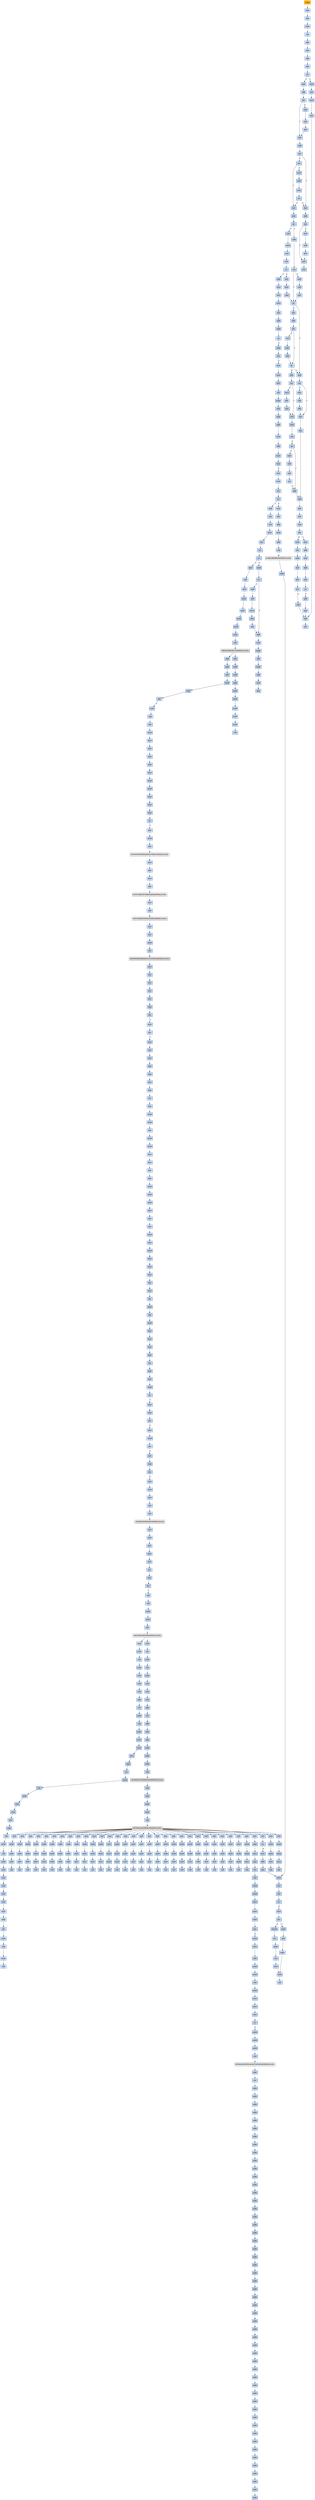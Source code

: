 strict digraph G {
	graph [bgcolor=transparent,
		name=G
	];
	node [color=lightsteelblue,
		fillcolor=lightsteelblue,
		shape=rectangle,
		style=filled
	];
	a0x0046bf30pusha_	[color=lightgrey,
		fillcolor=orange,
		label=pusha];
	a0x0046bf31movl_0x443000UINT32_esi	[label=movl];
	a0x0046bf30pusha_ -> a0x0046bf31movl_0x443000UINT32_esi	[color="#000000"];
	a0x0046bf36leal__270336esi__edi	[label=leal];
	a0x0046bf31movl_0x443000UINT32_esi -> a0x0046bf36leal__270336esi__edi	[color="#000000"];
	a0x0046bf3cpushl_edi	[label=pushl];
	a0x0046bf36leal__270336esi__edi -> a0x0046bf3cpushl_edi	[color="#000000"];
	a0x0046bf3dorl_0xffffffffUINT8_ebp	[label=orl];
	a0x0046bf3cpushl_edi -> a0x0046bf3dorl_0xffffffffUINT8_ebp	[color="#000000"];
	a0x0046bf40jmp_0x0046bf52	[label=jmp];
	a0x0046bf3dorl_0xffffffffUINT8_ebp -> a0x0046bf40jmp_0x0046bf52	[color="#000000"];
	a0x0046bf52movl_esi__ebx	[label=movl];
	a0x0046bf40jmp_0x0046bf52 -> a0x0046bf52movl_esi__ebx	[color="#000000"];
	a0x0046bf54subl_0xfffffffcUINT8_esi	[label=subl];
	a0x0046bf52movl_esi__ebx -> a0x0046bf54subl_0xfffffffcUINT8_esi	[color="#000000"];
	a0x0046bf57adcl_ebx_ebx	[label=adcl];
	a0x0046bf54subl_0xfffffffcUINT8_esi -> a0x0046bf57adcl_ebx_ebx	[color="#000000"];
	a0x0046bf59jb_0x0046bf48	[label=jb];
	a0x0046bf57adcl_ebx_ebx -> a0x0046bf59jb_0x0046bf48	[color="#000000"];
	a0x0046bf48movb_esi__al	[label=movb];
	a0x0046bf59jb_0x0046bf48 -> a0x0046bf48movb_esi__al	[color="#000000",
		label=T];
	a0x0046bf5bmovl_0x1UINT32_eax	[label=movl];
	a0x0046bf59jb_0x0046bf48 -> a0x0046bf5bmovl_0x1UINT32_eax	[color="#000000",
		label=F];
	a0x0046bf4aincl_esi	[label=incl];
	a0x0046bf48movb_esi__al -> a0x0046bf4aincl_esi	[color="#000000"];
	a0x0046bf4bmovb_al_edi_	[label=movb];
	a0x0046bf4aincl_esi -> a0x0046bf4bmovb_al_edi_	[color="#000000"];
	a0x0046bf4dincl_edi	[label=incl];
	a0x0046bf4bmovb_al_edi_ -> a0x0046bf4dincl_edi	[color="#000000"];
	a0x0046bf4eaddl_ebx_ebx	[label=addl];
	a0x0046bf4dincl_edi -> a0x0046bf4eaddl_ebx_ebx	[color="#000000"];
	a0x0046bf50jne_0x0046bf59	[label=jne];
	a0x0046bf4eaddl_ebx_ebx -> a0x0046bf50jne_0x0046bf59	[color="#000000"];
	a0x0046bf60addl_ebx_ebx	[label=addl];
	a0x0046bf5bmovl_0x1UINT32_eax -> a0x0046bf60addl_ebx_ebx	[color="#000000"];
	a0x0046bf62jne_0x0046bf6b	[label=jne];
	a0x0046bf60addl_ebx_ebx -> a0x0046bf62jne_0x0046bf6b	[color="#000000"];
	a0x0046bf6badcl_eax_eax	[label=adcl];
	a0x0046bf62jne_0x0046bf6b -> a0x0046bf6badcl_eax_eax	[color="#000000",
		label=T];
	a0x0046bf64movl_esi__ebx	[label=movl];
	a0x0046bf62jne_0x0046bf6b -> a0x0046bf64movl_esi__ebx	[color="#000000",
		label=F];
	a0x0046bf6daddl_ebx_ebx	[label=addl];
	a0x0046bf6badcl_eax_eax -> a0x0046bf6daddl_ebx_ebx	[color="#000000"];
	a0x0046bf6fjae_0x0046bf7c	[label=jae];
	a0x0046bf6daddl_ebx_ebx -> a0x0046bf6fjae_0x0046bf7c	[color="#000000"];
	a0x0046bf71jne_0x0046bf9b	[label=jne];
	a0x0046bf6fjae_0x0046bf7c -> a0x0046bf71jne_0x0046bf9b	[color="#000000",
		label=F];
	a0x0046bf7cdecl_eax	[label=decl];
	a0x0046bf6fjae_0x0046bf7c -> a0x0046bf7cdecl_eax	[color="#000000",
		label=T];
	a0x0046bf9bxorl_ecx_ecx	[label=xorl];
	a0x0046bf71jne_0x0046bf9b -> a0x0046bf9bxorl_ecx_ecx	[color="#000000",
		label=T];
	a0x0046bf73movl_esi__ebx	[label=movl];
	a0x0046bf71jne_0x0046bf9b -> a0x0046bf73movl_esi__ebx	[color="#000000",
		label=F];
	a0x0046bf9dsubl_0x3UINT8_eax	[label=subl];
	a0x0046bf9bxorl_ecx_ecx -> a0x0046bf9dsubl_0x3UINT8_eax	[color="#000000"];
	a0x0046bfa0jb_0x0046bfb3	[label=jb];
	a0x0046bf9dsubl_0x3UINT8_eax -> a0x0046bfa0jb_0x0046bfb3	[color="#000000"];
	a0x0046bfb3addl_ebx_ebx	[label=addl];
	a0x0046bfa0jb_0x0046bfb3 -> a0x0046bfb3addl_ebx_ebx	[color="#000000",
		label=T];
	a0x0046bfa2shll_0x8UINT8_eax	[label=shll];
	a0x0046bfa0jb_0x0046bfb3 -> a0x0046bfa2shll_0x8UINT8_eax	[color="#000000",
		label=F];
	a0x0046bfb5jne_0x0046bfbe	[label=jne];
	a0x0046bfb3addl_ebx_ebx -> a0x0046bfb5jne_0x0046bfbe	[color="#000000"];
	a0x0046bfbejb_0x0046bf8c	[label=jb];
	a0x0046bfb5jne_0x0046bfbe -> a0x0046bfbejb_0x0046bf8c	[color="#000000",
		label=T];
	a0x0046bfb7movl_esi__ebx	[label=movl];
	a0x0046bfb5jne_0x0046bfbe -> a0x0046bfb7movl_esi__ebx	[color="#000000",
		label=F];
	a0x0046bf8caddl_ebx_ebx	[label=addl];
	a0x0046bfbejb_0x0046bf8c -> a0x0046bf8caddl_ebx_ebx	[color="#000000",
		label=T];
	a0x0046bfc0incl_ecx	[label=incl];
	a0x0046bfbejb_0x0046bf8c -> a0x0046bfc0incl_ecx	[color="#000000",
		label=F];
	a0x0046bf8ejne_0x0046bf97	[label=jne];
	a0x0046bf8caddl_ebx_ebx -> a0x0046bf8ejne_0x0046bf97	[color="#000000"];
	a0x0046bf97adcl_ecx_ecx	[label=adcl];
	a0x0046bf8ejne_0x0046bf97 -> a0x0046bf97adcl_ecx_ecx	[color="#000000",
		label=T];
	a0x0046bf90movl_esi__ebx	[label=movl];
	a0x0046bf8ejne_0x0046bf97 -> a0x0046bf90movl_esi__ebx	[color="#000000",
		label=F];
	a0x0046bf99jmp_0x0046bfed	[label=jmp];
	a0x0046bf97adcl_ecx_ecx -> a0x0046bf99jmp_0x0046bfed	[color="#000000"];
	a0x0046bfedcmpl_0xfffffb00UINT32_ebp	[label=cmpl];
	a0x0046bf99jmp_0x0046bfed -> a0x0046bfedcmpl_0xfffffb00UINT32_ebp	[color="#000000"];
	a0x0046bff3adcl_0x2UINT8_ecx	[label=adcl];
	a0x0046bfedcmpl_0xfffffb00UINT32_ebp -> a0x0046bff3adcl_0x2UINT8_ecx	[color="#000000"];
	a0x0046bff6leal_ediebp__edx	[label=leal];
	a0x0046bff3adcl_0x2UINT8_ecx -> a0x0046bff6leal_ediebp__edx	[color="#000000"];
	a0x0046bff9cmpl_0xfffffffcUINT8_ebp	[label=cmpl];
	a0x0046bff6leal_ediebp__edx -> a0x0046bff9cmpl_0xfffffffcUINT8_ebp	[color="#000000"];
	a0x0046bffcjbe_0x0046c00c	[label=jbe];
	a0x0046bff9cmpl_0xfffffffcUINT8_ebp -> a0x0046bffcjbe_0x0046c00c	[color="#000000"];
	a0x0046bffemovb_edx__al	[label=movb];
	a0x0046bffcjbe_0x0046c00c -> a0x0046bffemovb_edx__al	[color="#000000",
		label=F];
	a0x0046c00cmovl_edx__eax	[label=movl];
	a0x0046bffcjbe_0x0046c00c -> a0x0046c00cmovl_edx__eax	[color="#000000",
		label=T];
	a0x0046c000incl_edx	[label=incl];
	a0x0046bffemovb_edx__al -> a0x0046c000incl_edx	[color="#000000"];
	a0x0046c001movb_al_edi_	[label=movb];
	a0x0046c000incl_edx -> a0x0046c001movb_al_edi_	[color="#000000"];
	a0x0046c003incl_edi	[label=incl];
	a0x0046c001movb_al_edi_ -> a0x0046c003incl_edi	[color="#000000"];
	a0x0046c004decl_ecx	[label=decl];
	a0x0046c003incl_edi -> a0x0046c004decl_ecx	[color="#000000"];
	a0x0046c005jne_0x0046bffe	[label=jne];
	a0x0046c004decl_ecx -> a0x0046c005jne_0x0046bffe	[color="#000000"];
	a0x0046c007jmp_0x0046bf4e	[label=jmp];
	a0x0046c005jne_0x0046bffe -> a0x0046c007jmp_0x0046bf4e	[color="#000000",
		label=F];
	a0x0046c007jmp_0x0046bf4e -> a0x0046bf4eaddl_ebx_ebx	[color="#000000"];
	a0x0046bfa5movb_esi__al	[label=movb];
	a0x0046bfa2shll_0x8UINT8_eax -> a0x0046bfa5movb_esi__al	[color="#000000"];
	a0x0046bfa7incl_esi	[label=incl];
	a0x0046bfa5movb_esi__al -> a0x0046bfa7incl_esi	[color="#000000"];
	a0x0046bfa8xorl_0xffffffffUINT8_eax	[label=xorl];
	a0x0046bfa7incl_esi -> a0x0046bfa8xorl_0xffffffffUINT8_eax	[color="#000000"];
	a0x0046bfabje_0x0046c022	[label=je];
	a0x0046bfa8xorl_0xffffffffUINT8_eax -> a0x0046bfabje_0x0046c022	[color="#000000"];
	a0x0046bfadsarl_eax	[label=sarl];
	a0x0046bfabje_0x0046c022 -> a0x0046bfadsarl_eax	[color="#000000",
		label=F];
	a0x0046c022popl_esi	[label=popl];
	a0x0046bfabje_0x0046c022 -> a0x0046c022popl_esi	[color="#000000",
		label=T];
	a0x0046bfafmovl_eax_ebp	[label=movl];
	a0x0046bfadsarl_eax -> a0x0046bfafmovl_eax_ebp	[color="#000000"];
	a0x0046bfb1jmp_0x0046bfbe	[label=jmp];
	a0x0046bfafmovl_eax_ebp -> a0x0046bfb1jmp_0x0046bfbe	[color="#000000"];
	a0x0046bfb1jmp_0x0046bfbe -> a0x0046bfbejb_0x0046bf8c	[color="#000000"];
	a0x0046c00eaddl_0x4UINT8_edx	[label=addl];
	a0x0046c00cmovl_edx__eax -> a0x0046c00eaddl_0x4UINT8_edx	[color="#000000"];
	a0x0046c011movl_eax_edi_	[label=movl];
	a0x0046c00eaddl_0x4UINT8_edx -> a0x0046c011movl_eax_edi_	[color="#000000"];
	a0x0046c013addl_0x4UINT8_edi	[label=addl];
	a0x0046c011movl_eax_edi_ -> a0x0046c013addl_0x4UINT8_edi	[color="#000000"];
	a0x0046c016subl_0x4UINT8_ecx	[label=subl];
	a0x0046c013addl_0x4UINT8_edi -> a0x0046c016subl_0x4UINT8_ecx	[color="#000000"];
	a0x0046c019ja_0x0046c00c	[label=ja];
	a0x0046c016subl_0x4UINT8_ecx -> a0x0046c019ja_0x0046c00c	[color="#000000"];
	a0x0046c01baddl_ecx_edi	[label=addl];
	a0x0046c019ja_0x0046c00c -> a0x0046c01baddl_ecx_edi	[color="#000000",
		label=F];
	a0x0046c01djmp_0x0046bf4e	[label=jmp];
	a0x0046c01baddl_ecx_edi -> a0x0046c01djmp_0x0046bf4e	[color="#000000"];
	a0x0046c01djmp_0x0046bf4e -> a0x0046bf4eaddl_ebx_ebx	[color="#000000"];
	a0x0046bfc1addl_ebx_ebx	[label=addl];
	a0x0046bfc0incl_ecx -> a0x0046bfc1addl_ebx_ebx	[color="#000000"];
	a0x0046bfc3jne_0x0046bfcc	[label=jne];
	a0x0046bfc1addl_ebx_ebx -> a0x0046bfc3jne_0x0046bfcc	[color="#000000"];
	a0x0046bfccjb_0x0046bf8c	[label=jb];
	a0x0046bfc3jne_0x0046bfcc -> a0x0046bfccjb_0x0046bf8c	[color="#000000",
		label=T];
	a0x0046bfc5movl_esi__ebx	[label=movl];
	a0x0046bfc3jne_0x0046bfcc -> a0x0046bfc5movl_esi__ebx	[color="#000000",
		label=F];
	a0x0046bfccjb_0x0046bf8c -> a0x0046bf8caddl_ebx_ebx	[color="#000000",
		label=T];
	a0x0046bfceaddl_ebx_ebx	[label=addl];
	a0x0046bfccjb_0x0046bf8c -> a0x0046bfceaddl_ebx_ebx	[color="#000000",
		label=F];
	a0x0046bfd0jne_0x0046bfd9	[label=jne];
	a0x0046bfceaddl_ebx_ebx -> a0x0046bfd0jne_0x0046bfd9	[color="#000000"];
	a0x0046bfd9adcl_ecx_ecx	[label=adcl];
	a0x0046bfd0jne_0x0046bfd9 -> a0x0046bfd9adcl_ecx_ecx	[color="#000000",
		label=T];
	a0x0046bfd2movl_esi__ebx	[label=movl];
	a0x0046bfd0jne_0x0046bfd9 -> a0x0046bfd2movl_esi__ebx	[color="#000000",
		label=F];
	a0x0046bfdbaddl_ebx_ebx	[label=addl];
	a0x0046bfd9adcl_ecx_ecx -> a0x0046bfdbaddl_ebx_ebx	[color="#000000"];
	a0x0046bfddjae_0x0046bfce	[label=jae];
	a0x0046bfdbaddl_ebx_ebx -> a0x0046bfddjae_0x0046bfce	[color="#000000"];
	a0x0046bfdfjne_0x0046bfea	[label=jne];
	a0x0046bfddjae_0x0046bfce -> a0x0046bfdfjne_0x0046bfea	[color="#000000",
		label=F];
	a0x0046bfeaaddl_0x2UINT8_ecx	[label=addl];
	a0x0046bfdfjne_0x0046bfea -> a0x0046bfeaaddl_0x2UINT8_ecx	[color="#000000",
		label=T];
	a0x0046bfe1movl_esi__ebx	[label=movl];
	a0x0046bfdfjne_0x0046bfea -> a0x0046bfe1movl_esi__ebx	[color="#000000",
		label=F];
	a0x0046bfeaaddl_0x2UINT8_ecx -> a0x0046bfedcmpl_0xfffffb00UINT32_ebp	[color="#000000"];
	a0x0046bfe3subl_0xfffffffcUINT8_esi	[label=subl];
	a0x0046bfe1movl_esi__ebx -> a0x0046bfe3subl_0xfffffffcUINT8_esi	[color="#000000"];
	a0x0046bfe6adcl_ebx_ebx	[label=adcl];
	a0x0046bfe3subl_0xfffffffcUINT8_esi -> a0x0046bfe6adcl_ebx_ebx	[color="#000000"];
	a0x0046bfe8jae_0x0046bfce	[label=jae];
	a0x0046bfe6adcl_ebx_ebx -> a0x0046bfe8jae_0x0046bfce	[color="#000000"];
	a0x0046bfe8jae_0x0046bfce -> a0x0046bfeaaddl_0x2UINT8_ecx	[color="#000000",
		label=F];
	a0x0046bf92subl_0xfffffffcUINT8_esi	[label=subl];
	a0x0046bf90movl_esi__ebx -> a0x0046bf92subl_0xfffffffcUINT8_esi	[color="#000000"];
	a0x0046bf95adcl_ebx_ebx	[label=adcl];
	a0x0046bf92subl_0xfffffffcUINT8_esi -> a0x0046bf95adcl_ebx_ebx	[color="#000000"];
	a0x0046bf95adcl_ebx_ebx -> a0x0046bf97adcl_ecx_ecx	[color="#000000"];
	a0x0046bf7daddl_ebx_ebx	[label=addl];
	a0x0046bf7cdecl_eax -> a0x0046bf7daddl_ebx_ebx	[color="#000000"];
	a0x0046bf7fjne_0x0046bf88	[label=jne];
	a0x0046bf7daddl_ebx_ebx -> a0x0046bf7fjne_0x0046bf88	[color="#000000"];
	a0x0046bf88adcl_eax_eax	[label=adcl];
	a0x0046bf7fjne_0x0046bf88 -> a0x0046bf88adcl_eax_eax	[color="#000000",
		label=T];
	a0x0046bf81movl_esi__ebx	[label=movl];
	a0x0046bf7fjne_0x0046bf88 -> a0x0046bf81movl_esi__ebx	[color="#000000",
		label=F];
	a0x0046bf8ajmp_0x0046bf60	[label=jmp];
	a0x0046bf88adcl_eax_eax -> a0x0046bf8ajmp_0x0046bf60	[color="#000000"];
	a0x0046bfc7subl_0xfffffffcUINT8_esi	[label=subl];
	a0x0046bfc5movl_esi__ebx -> a0x0046bfc7subl_0xfffffffcUINT8_esi	[color="#000000"];
	a0x0046bfcaadcl_ebx_ebx	[label=adcl];
	a0x0046bfc7subl_0xfffffffcUINT8_esi -> a0x0046bfcaadcl_ebx_ebx	[color="#000000"];
	a0x0046bfcaadcl_ebx_ebx -> a0x0046bfccjb_0x0046bf8c	[color="#000000"];
	a0x0046bf66subl_0xfffffffcUINT8_esi	[label=subl];
	a0x0046bf64movl_esi__ebx -> a0x0046bf66subl_0xfffffffcUINT8_esi	[color="#000000"];
	a0x0046bf69adcl_ebx_ebx	[label=adcl];
	a0x0046bf66subl_0xfffffffcUINT8_esi -> a0x0046bf69adcl_ebx_ebx	[color="#000000"];
	a0x0046bf69adcl_ebx_ebx -> a0x0046bf6badcl_eax_eax	[color="#000000"];
	a0x0046bfb9subl_0xfffffffcUINT8_esi	[label=subl];
	a0x0046bfb7movl_esi__ebx -> a0x0046bfb9subl_0xfffffffcUINT8_esi	[color="#000000"];
	a0x0046bfbcadcl_ebx_ebx	[label=adcl];
	a0x0046bfb9subl_0xfffffffcUINT8_esi -> a0x0046bfbcadcl_ebx_ebx	[color="#000000"];
	a0x0046bfbcadcl_ebx_ebx -> a0x0046bfbejb_0x0046bf8c	[color="#000000"];
	a0x0046bf75subl_0xfffffffcUINT8_esi	[label=subl];
	a0x0046bf73movl_esi__ebx -> a0x0046bf75subl_0xfffffffcUINT8_esi	[color="#000000"];
	a0x0046bf78adcl_ebx_ebx	[label=adcl];
	a0x0046bf75subl_0xfffffffcUINT8_esi -> a0x0046bf78adcl_ebx_ebx	[color="#000000"];
	a0x0046bf7ajb_0x0046bf9b	[label=jb];
	a0x0046bf78adcl_ebx_ebx -> a0x0046bf7ajb_0x0046bf9b	[color="#000000"];
	a0x0046bf7ajb_0x0046bf9b -> a0x0046bf9bxorl_ecx_ecx	[color="#000000",
		label=T];
	a0x0046bf7ajb_0x0046bf9b -> a0x0046bf7cdecl_eax	[color="#000000",
		label=F];
	a0x0046bfd4subl_0xfffffffcUINT8_esi	[label=subl];
	a0x0046bfd2movl_esi__ebx -> a0x0046bfd4subl_0xfffffffcUINT8_esi	[color="#000000"];
	a0x0046bfd7adcl_ebx_ebx	[label=adcl];
	a0x0046bfd4subl_0xfffffffcUINT8_esi -> a0x0046bfd7adcl_ebx_ebx	[color="#000000"];
	a0x0046bfd7adcl_ebx_ebx -> a0x0046bfd9adcl_ecx_ecx	[color="#000000"];
	a0x0046bf83subl_0xfffffffcUINT8_esi	[label=subl];
	a0x0046bf81movl_esi__ebx -> a0x0046bf83subl_0xfffffffcUINT8_esi	[color="#000000"];
	a0x0046bf86adcl_ebx_ebx	[label=adcl];
	a0x0046bf83subl_0xfffffffcUINT8_esi -> a0x0046bf86adcl_ebx_ebx	[color="#000000"];
	a0x0046bf86adcl_ebx_ebx -> a0x0046bf88adcl_eax_eax	[color="#000000"];
	a0x0046c023movl_esi_edi	[label=movl];
	a0x0046c022popl_esi -> a0x0046c023movl_esi_edi	[color="#000000"];
	a0x0046c025movl_0xa2dUINT32_ecx	[label=movl];
	a0x0046c023movl_esi_edi -> a0x0046c025movl_0xa2dUINT32_ecx	[color="#000000"];
	a0x0046c02amovb_edi__al	[label=movb];
	a0x0046c025movl_0xa2dUINT32_ecx -> a0x0046c02amovb_edi__al	[color="#000000"];
	a0x0046c02cincl_edi	[label=incl];
	a0x0046c02amovb_edi__al -> a0x0046c02cincl_edi	[color="#000000"];
	a0x0046c02dsubb_0xffffffe8UINT8_al	[label=subb];
	a0x0046c02cincl_edi -> a0x0046c02dsubb_0xffffffe8UINT8_al	[color="#000000"];
	a0x0046c02fcmpb_0x1UINT8_al	[label=cmpb];
	a0x0046c02dsubb_0xffffffe8UINT8_al -> a0x0046c02fcmpb_0x1UINT8_al	[color="#000000"];
	a0x0046c031ja_0x0046c02a	[label=ja];
	a0x0046c02fcmpb_0x1UINT8_al -> a0x0046c031ja_0x0046c02a	[color="#000000"];
	a0x0046c033cmpb_0x9UINT8_edi_	[label=cmpb];
	a0x0046c031ja_0x0046c02a -> a0x0046c033cmpb_0x9UINT8_edi_	[color="#000000",
		label=F];
	a0x0046c036jne_0x0046c02a	[label=jne];
	a0x0046c033cmpb_0x9UINT8_edi_ -> a0x0046c036jne_0x0046c02a	[color="#000000"];
	a0x0046c038movl_edi__eax	[label=movl];
	a0x0046c036jne_0x0046c02a -> a0x0046c038movl_edi__eax	[color="#000000",
		label=F];
	a0x0046c03amovb_0x4edi__bl	[label=movb];
	a0x0046c038movl_edi__eax -> a0x0046c03amovb_0x4edi__bl	[color="#000000"];
	a0x0046c03dshrw_0x8UINT8_ax	[label=shrw];
	a0x0046c03amovb_0x4edi__bl -> a0x0046c03dshrw_0x8UINT8_ax	[color="#000000"];
	a0x0046c041roll_0x10UINT8_eax	[label=roll];
	a0x0046c03dshrw_0x8UINT8_ax -> a0x0046c041roll_0x10UINT8_eax	[color="#000000"];
	a0x0046c044xchgb_al_ah	[label=xchgb];
	a0x0046c041roll_0x10UINT8_eax -> a0x0046c044xchgb_al_ah	[color="#000000"];
	a0x0046c046subl_edi_eax	[label=subl];
	a0x0046c044xchgb_al_ah -> a0x0046c046subl_edi_eax	[color="#000000"];
	a0x0046c048subb_0xffffffe8UINT8_bl	[label=subb];
	a0x0046c046subl_edi_eax -> a0x0046c048subb_0xffffffe8UINT8_bl	[color="#000000"];
	a0x0046c04baddl_esi_eax	[label=addl];
	a0x0046c048subb_0xffffffe8UINT8_bl -> a0x0046c04baddl_esi_eax	[color="#000000"];
	a0x0046c04dmovl_eax_edi_	[label=movl];
	a0x0046c04baddl_esi_eax -> a0x0046c04dmovl_eax_edi_	[color="#000000"];
	a0x0046c04faddl_0x5UINT8_edi	[label=addl];
	a0x0046c04dmovl_eax_edi_ -> a0x0046c04faddl_0x5UINT8_edi	[color="#000000"];
	a0x0046c052movb_bl_al	[label=movb];
	a0x0046c04faddl_0x5UINT8_edi -> a0x0046c052movb_bl_al	[color="#000000"];
	a0x0046c054loop_0x0046c02f	[label=loop];
	a0x0046c052movb_bl_al -> a0x0046c054loop_0x0046c02f	[color="#000000"];
	a0x0046c056leal_0x68000esi__edi	[label=leal];
	a0x0046c054loop_0x0046c02f -> a0x0046c056leal_0x68000esi__edi	[color="#000000",
		label=F];
	a0x0046c05cmovl_edi__eax	[label=movl];
	a0x0046c056leal_0x68000esi__edi -> a0x0046c05cmovl_edi__eax	[color="#000000"];
	a0x0046c05eorl_eax_eax	[label=orl];
	a0x0046c05cmovl_edi__eax -> a0x0046c05eorl_eax_eax	[color="#000000"];
	a0x0046c060je_0x0046c0a7	[label=je];
	a0x0046c05eorl_eax_eax -> a0x0046c060je_0x0046c0a7	[color="#000000"];
	a0x0046c062movl_0x4edi__ebx	[label=movl];
	a0x0046c060je_0x0046c0a7 -> a0x0046c062movl_0x4edi__ebx	[color="#000000",
		label=F];
	a0x0046c0a7addl_0x4UINT8_edi	[label=addl];
	a0x0046c060je_0x0046c0a7 -> a0x0046c0a7addl_0x4UINT8_edi	[color="#000000",
		label=T];
	a0x0046c065leal_0x6c670eaxesi__eax	[label=leal];
	a0x0046c062movl_0x4edi__ebx -> a0x0046c065leal_0x6c670eaxesi__eax	[color="#000000"];
	a0x0046c06caddl_esi_ebx	[label=addl];
	a0x0046c065leal_0x6c670eaxesi__eax -> a0x0046c06caddl_esi_ebx	[color="#000000"];
	a0x0046c06epushl_eax	[label=pushl];
	a0x0046c06caddl_esi_ebx -> a0x0046c06epushl_eax	[color="#000000"];
	a0x0046c06faddl_0x8UINT8_edi	[label=addl];
	a0x0046c06epushl_eax -> a0x0046c06faddl_0x8UINT8_edi	[color="#000000"];
	a0x0046c072call_0x6c760esi_	[label=call];
	a0x0046c06faddl_0x8UINT8_edi -> a0x0046c072call_0x6c760esi_	[color="#000000"];
	LOADLIBRARYA_KERNEL32_DLL	[color=lightgrey,
		fillcolor=lightgrey,
		label="LOADLIBRARYA-KERNEL32-DLL"];
	a0x0046c072call_0x6c760esi_ -> LOADLIBRARYA_KERNEL32_DLL	[color="#000000"];
	a0x0046c078xchgl_eax_ebp	[label=xchgl];
	LOADLIBRARYA_KERNEL32_DLL -> a0x0046c078xchgl_eax_ebp	[color="#000000"];
	a0x0046c079movb_edi__al	[label=movb];
	a0x0046c078xchgl_eax_ebp -> a0x0046c079movb_edi__al	[color="#000000"];
	a0x0046c07bincl_edi	[label=incl];
	a0x0046c079movb_edi__al -> a0x0046c07bincl_edi	[color="#000000"];
	a0x0046c07corb_al_al	[label=orb];
	a0x0046c07bincl_edi -> a0x0046c07corb_al_al	[color="#000000"];
	a0x0046c07eje_0x0046c05c	[label=je];
	a0x0046c07corb_al_al -> a0x0046c07eje_0x0046c05c	[color="#000000"];
	a0x0046c080movl_edi_ecx	[label=movl];
	a0x0046c07eje_0x0046c05c -> a0x0046c080movl_edi_ecx	[color="#000000",
		label=F];
	a0x0046c082jns_0x0046c08b	[label=jns];
	a0x0046c080movl_edi_ecx -> a0x0046c082jns_0x0046c08b	[color="#000000"];
	a0x0046c08bpushl_edi	[label=pushl];
	a0x0046c082jns_0x0046c08b -> a0x0046c08bpushl_edi	[color="#000000",
		label=T];
	a0x0046c084movzwl_edi__eax	[label=movzwl];
	a0x0046c082jns_0x0046c08b -> a0x0046c084movzwl_edi__eax	[color="#000000",
		label=F];
	a0x0046c08cdecl_eax	[label=decl];
	a0x0046c08bpushl_edi -> a0x0046c08cdecl_eax	[color="#000000"];
	a0x0046c08drepnz_scasb_es_edi__al	[label=repnz];
	a0x0046c08cdecl_eax -> a0x0046c08drepnz_scasb_es_edi__al	[color="#000000"];
	a0x0046c08fpushl_ebp	[label=pushl];
	a0x0046c08drepnz_scasb_es_edi__al -> a0x0046c08fpushl_ebp	[color="#000000"];
	a0x0046c090call_0x6c768esi_	[label=call];
	a0x0046c08fpushl_ebp -> a0x0046c090call_0x6c768esi_	[color="#000000"];
	GETPROCADDRESS_KERNEL32_DLL	[color=lightgrey,
		fillcolor=lightgrey,
		label="GETPROCADDRESS-KERNEL32-DLL"];
	a0x0046c096orl_eax_eax	[label=orl];
	GETPROCADDRESS_KERNEL32_DLL -> a0x0046c096orl_eax_eax	[color="#000000"];
	a0x00409caaxorl_0x42bdc0_eax	[label=xorl];
	GETPROCADDRESS_KERNEL32_DLL -> a0x00409caaxorl_0x42bdc0_eax	[color="#000000"];
	a0x00409cbdxorl_0x42bdc0_eax	[label=xorl];
	GETPROCADDRESS_KERNEL32_DLL -> a0x00409cbdxorl_0x42bdc0_eax	[color="#000000"];
	a0x00409cd0xorl_0x42bdc0_eax	[label=xorl];
	GETPROCADDRESS_KERNEL32_DLL -> a0x00409cd0xorl_0x42bdc0_eax	[color="#000000"];
	a0x00409ce3xorl_0x42bdc0_eax	[label=xorl];
	GETPROCADDRESS_KERNEL32_DLL -> a0x00409ce3xorl_0x42bdc0_eax	[color="#000000"];
	a0x00409cf6xorl_0x42bdc0_eax	[label=xorl];
	GETPROCADDRESS_KERNEL32_DLL -> a0x00409cf6xorl_0x42bdc0_eax	[color="#000000"];
	a0x00409d09xorl_0x42bdc0_eax	[label=xorl];
	GETPROCADDRESS_KERNEL32_DLL -> a0x00409d09xorl_0x42bdc0_eax	[color="#000000"];
	a0x00409d1cxorl_0x42bdc0_eax	[label=xorl];
	GETPROCADDRESS_KERNEL32_DLL -> a0x00409d1cxorl_0x42bdc0_eax	[color="#000000"];
	a0x00409d2fxorl_0x42bdc0_eax	[label=xorl];
	GETPROCADDRESS_KERNEL32_DLL -> a0x00409d2fxorl_0x42bdc0_eax	[color="#000000"];
	a0x00409d42xorl_0x42bdc0_eax	[label=xorl];
	GETPROCADDRESS_KERNEL32_DLL -> a0x00409d42xorl_0x42bdc0_eax	[color="#000000"];
	a0x00409d55xorl_0x42bdc0_eax	[label=xorl];
	GETPROCADDRESS_KERNEL32_DLL -> a0x00409d55xorl_0x42bdc0_eax	[color="#000000"];
	a0x00409d68xorl_0x42bdc0_eax	[label=xorl];
	GETPROCADDRESS_KERNEL32_DLL -> a0x00409d68xorl_0x42bdc0_eax	[color="#000000"];
	a0x00409d7bxorl_0x42bdc0_eax	[label=xorl];
	GETPROCADDRESS_KERNEL32_DLL -> a0x00409d7bxorl_0x42bdc0_eax	[color="#000000"];
	a0x00409d8exorl_0x42bdc0_eax	[label=xorl];
	GETPROCADDRESS_KERNEL32_DLL -> a0x00409d8exorl_0x42bdc0_eax	[color="#000000"];
	a0x00409da1xorl_0x42bdc0_eax	[label=xorl];
	GETPROCADDRESS_KERNEL32_DLL -> a0x00409da1xorl_0x42bdc0_eax	[color="#000000"];
	a0x00409db4xorl_0x42bdc0_eax	[label=xorl];
	GETPROCADDRESS_KERNEL32_DLL -> a0x00409db4xorl_0x42bdc0_eax	[color="#000000"];
	a0x00409dc7xorl_0x42bdc0_eax	[label=xorl];
	GETPROCADDRESS_KERNEL32_DLL -> a0x00409dc7xorl_0x42bdc0_eax	[color="#000000"];
	a0x00409ddaxorl_0x42bdc0_eax	[label=xorl];
	GETPROCADDRESS_KERNEL32_DLL -> a0x00409ddaxorl_0x42bdc0_eax	[color="#000000"];
	a0x00409dedxorl_0x42bdc0_eax	[label=xorl];
	GETPROCADDRESS_KERNEL32_DLL -> a0x00409dedxorl_0x42bdc0_eax	[color="#000000"];
	a0x00409e00xorl_0x42bdc0_eax	[label=xorl];
	GETPROCADDRESS_KERNEL32_DLL -> a0x00409e00xorl_0x42bdc0_eax	[color="#000000"];
	a0x00409e13xorl_0x42bdc0_eax	[label=xorl];
	GETPROCADDRESS_KERNEL32_DLL -> a0x00409e13xorl_0x42bdc0_eax	[color="#000000"];
	a0x00409e26xorl_0x42bdc0_eax	[label=xorl];
	GETPROCADDRESS_KERNEL32_DLL -> a0x00409e26xorl_0x42bdc0_eax	[color="#000000"];
	a0x00409e39xorl_0x42bdc0_eax	[label=xorl];
	GETPROCADDRESS_KERNEL32_DLL -> a0x00409e39xorl_0x42bdc0_eax	[color="#000000"];
	a0x00409e4cxorl_0x42bdc0_eax	[label=xorl];
	GETPROCADDRESS_KERNEL32_DLL -> a0x00409e4cxorl_0x42bdc0_eax	[color="#000000"];
	a0x00409e5fxorl_0x42bdc0_eax	[label=xorl];
	GETPROCADDRESS_KERNEL32_DLL -> a0x00409e5fxorl_0x42bdc0_eax	[color="#000000"];
	a0x00409e72xorl_0x42bdc0_eax	[label=xorl];
	GETPROCADDRESS_KERNEL32_DLL -> a0x00409e72xorl_0x42bdc0_eax	[color="#000000"];
	a0x00409e85xorl_0x42bdc0_eax	[label=xorl];
	GETPROCADDRESS_KERNEL32_DLL -> a0x00409e85xorl_0x42bdc0_eax	[color="#000000"];
	a0x00409e98xorl_0x42bdc0_eax	[label=xorl];
	GETPROCADDRESS_KERNEL32_DLL -> a0x00409e98xorl_0x42bdc0_eax	[color="#000000"];
	a0x00409eabxorl_0x42bdc0_eax	[label=xorl];
	GETPROCADDRESS_KERNEL32_DLL -> a0x00409eabxorl_0x42bdc0_eax	[color="#000000"];
	a0x00409ebexorl_0x42bdc0_eax	[label=xorl];
	GETPROCADDRESS_KERNEL32_DLL -> a0x00409ebexorl_0x42bdc0_eax	[color="#000000"];
	a0x00409ed1xorl_0x42bdc0_eax	[label=xorl];
	GETPROCADDRESS_KERNEL32_DLL -> a0x00409ed1xorl_0x42bdc0_eax	[color="#000000"];
	a0x00409ee4xorl_0x42bdc0_eax	[label=xorl];
	GETPROCADDRESS_KERNEL32_DLL -> a0x00409ee4xorl_0x42bdc0_eax	[color="#000000"];
	a0x00409ef7xorl_0x42bdc0_eax	[label=xorl];
	GETPROCADDRESS_KERNEL32_DLL -> a0x00409ef7xorl_0x42bdc0_eax	[color="#000000"];
	a0x00409f0axorl_0x42bdc0_eax	[label=xorl];
	GETPROCADDRESS_KERNEL32_DLL -> a0x00409f0axorl_0x42bdc0_eax	[color="#000000"];
	a0x0046c098je_0x0046c0a1	[label=je];
	a0x0046c096orl_eax_eax -> a0x0046c098je_0x0046c0a1	[color="#000000"];
	a0x0046c09amovl_eax_ebx_	[label=movl];
	a0x0046c098je_0x0046c0a1 -> a0x0046c09amovl_eax_ebx_	[color="#000000",
		label=F];
	a0x0046c09caddl_0x4UINT8_ebx	[label=addl];
	a0x0046c09amovl_eax_ebx_ -> a0x0046c09caddl_0x4UINT8_ebx	[color="#000000"];
	a0x0046c09fjmp_0x0046c079	[label=jmp];
	a0x0046c09caddl_0x4UINT8_ebx -> a0x0046c09fjmp_0x0046c079	[color="#000000"];
	a0x0046c09fjmp_0x0046c079 -> a0x0046c079movb_edi__al	[color="#000000"];
	a0x0046c087incl_edi	[label=incl];
	a0x0046c084movzwl_edi__eax -> a0x0046c087incl_edi	[color="#000000"];
	a0x0046c088pushl_eax	[label=pushl];
	a0x0046c087incl_edi -> a0x0046c088pushl_eax	[color="#000000"];
	a0x0046c089incl_edi	[label=incl];
	a0x0046c088pushl_eax -> a0x0046c089incl_edi	[color="#000000"];
	a0x0046c08amovl_0xaef24857UINT32_ecx	[label=movl];
	a0x0046c089incl_edi -> a0x0046c08amovl_0xaef24857UINT32_ecx	[color="#000000"];
	a0x0046c08amovl_0xaef24857UINT32_ecx -> a0x0046c08fpushl_ebp	[color="#000000"];
	a0x0046c0aaleal__4esi__ebx	[label=leal];
	a0x0046c0a7addl_0x4UINT8_edi -> a0x0046c0aaleal__4esi__ebx	[color="#000000"];
	a0x0046c0adxorl_eax_eax	[label=xorl];
	a0x0046c0aaleal__4esi__ebx -> a0x0046c0adxorl_eax_eax	[color="#000000"];
	a0x0046c0afmovb_edi__al	[label=movb];
	a0x0046c0adxorl_eax_eax -> a0x0046c0afmovb_edi__al	[color="#000000"];
	a0x0046c0b1incl_edi	[label=incl];
	a0x0046c0afmovb_edi__al -> a0x0046c0b1incl_edi	[color="#000000"];
	a0x0046c0b2orl_eax_eax	[label=orl];
	a0x0046c0b1incl_edi -> a0x0046c0b2orl_eax_eax	[color="#000000"];
	a0x0046c0b4je_0x0046c0d8	[label=je];
	a0x0046c0b2orl_eax_eax -> a0x0046c0b4je_0x0046c0d8	[color="#000000"];
	a0x0046c0b6cmpb_0xffffffefUINT8_al	[label=cmpb];
	a0x0046c0b4je_0x0046c0d8 -> a0x0046c0b6cmpb_0xffffffefUINT8_al	[color="#000000",
		label=F];
	a0x0046c0d8movl_0x6c76cesi__ebp	[label=movl];
	a0x0046c0b4je_0x0046c0d8 -> a0x0046c0d8movl_0x6c76cesi__ebp	[color="#000000",
		label=T];
	a0x0046c0b8ja_0x0046c0cb	[label=ja];
	a0x0046c0b6cmpb_0xffffffefUINT8_al -> a0x0046c0b8ja_0x0046c0cb	[color="#000000"];
	a0x0046c0baaddl_eax_ebx	[label=addl];
	a0x0046c0b8ja_0x0046c0cb -> a0x0046c0baaddl_eax_ebx	[color="#000000",
		label=F];
	a0x0046c0cbandb_0xfUINT8_al	[label=andb];
	a0x0046c0b8ja_0x0046c0cb -> a0x0046c0cbandb_0xfUINT8_al	[color="#000000",
		label=T];
	a0x0046c0bcmovl_ebx__eax	[label=movl];
	a0x0046c0baaddl_eax_ebx -> a0x0046c0bcmovl_ebx__eax	[color="#000000"];
	a0x0046c0bexchgb_al_ah	[label=xchgb];
	a0x0046c0bcmovl_ebx__eax -> a0x0046c0bexchgb_al_ah	[color="#000000"];
	a0x0046c0c0roll_0x10UINT8_eax	[label=roll];
	a0x0046c0bexchgb_al_ah -> a0x0046c0c0roll_0x10UINT8_eax	[color="#000000"];
	a0x0046c0c3xchgb_al_ah	[label=xchgb];
	a0x0046c0c0roll_0x10UINT8_eax -> a0x0046c0c3xchgb_al_ah	[color="#000000"];
	a0x0046c0c5addl_esi_eax	[label=addl];
	a0x0046c0c3xchgb_al_ah -> a0x0046c0c5addl_esi_eax	[color="#000000"];
	a0x0046c0c7movl_eax_ebx_	[label=movl];
	a0x0046c0c5addl_esi_eax -> a0x0046c0c7movl_eax_ebx_	[color="#000000"];
	a0x0046c0c9jmp_0x0046c0ad	[label=jmp];
	a0x0046c0c7movl_eax_ebx_ -> a0x0046c0c9jmp_0x0046c0ad	[color="#000000"];
	a0x0046c0cdshll_0x10UINT8_eax	[label=shll];
	a0x0046c0cbandb_0xfUINT8_al -> a0x0046c0cdshll_0x10UINT8_eax	[color="#000000"];
	a0x0046c0d0movw_edi__ax	[label=movw];
	a0x0046c0cdshll_0x10UINT8_eax -> a0x0046c0d0movw_edi__ax	[color="#000000"];
	a0x0046c0d3addl_0x2UINT8_edi	[label=addl];
	a0x0046c0d0movw_edi__ax -> a0x0046c0d3addl_0x2UINT8_edi	[color="#000000"];
	a0x0046c0d6jmp_0x0046c0ba	[label=jmp];
	a0x0046c0d3addl_0x2UINT8_edi -> a0x0046c0d6jmp_0x0046c0ba	[color="#000000"];
	a0x0046c0d6jmp_0x0046c0ba -> a0x0046c0baaddl_eax_ebx	[color="#000000"];
	a0x0046c0deleal__4096esi__edi	[label=leal];
	a0x0046c0d8movl_0x6c76cesi__ebp -> a0x0046c0deleal__4096esi__edi	[color="#000000"];
	a0x0046c0e4movl_0x1000UINT32_ebx	[label=movl];
	a0x0046c0deleal__4096esi__edi -> a0x0046c0e4movl_0x1000UINT32_ebx	[color="#000000"];
	a0x0046c0e9pushl_eax	[label=pushl];
	a0x0046c0e4movl_0x1000UINT32_ebx -> a0x0046c0e9pushl_eax	[color="#000000"];
	a0x0046c0eapushl_esp	[label=pushl];
	a0x0046c0e9pushl_eax -> a0x0046c0eapushl_esp	[color="#000000"];
	a0x0046c0ebpushl_0x4UINT8	[label=pushl];
	a0x0046c0eapushl_esp -> a0x0046c0ebpushl_0x4UINT8	[color="#000000"];
	a0x0046c0edpushl_ebx	[label=pushl];
	a0x0046c0ebpushl_0x4UINT8 -> a0x0046c0edpushl_ebx	[color="#000000"];
	a0x0046c0eepushl_edi	[label=pushl];
	a0x0046c0edpushl_ebx -> a0x0046c0eepushl_edi	[color="#000000"];
	a0x0046c0efcall_ebp	[label=call];
	a0x0046c0eepushl_edi -> a0x0046c0efcall_ebp	[color="#000000"];
	VIRTUALPROTECT_KERNEL32_DLL	[color=lightgrey,
		fillcolor=lightgrey,
		label="VIRTUALPROTECT-KERNEL32-DLL"];
	a0x0046c0efcall_ebp -> VIRTUALPROTECT_KERNEL32_DLL	[color="#000000"];
	a0x0046c0f1leal_0x217edi__eax	[label=leal];
	VIRTUALPROTECT_KERNEL32_DLL -> a0x0046c0f1leal_0x217edi__eax	[color="#000000"];
	a0x0046c106popl_eax	[label=popl];
	VIRTUALPROTECT_KERNEL32_DLL -> a0x0046c106popl_eax	[color="#000000"];
	a0x0046c0f7andb_0x7fUINT8_eax_	[label=andb];
	a0x0046c0f1leal_0x217edi__eax -> a0x0046c0f7andb_0x7fUINT8_eax_	[color="#000000"];
	a0x0046c0faandb_0x7fUINT8_0x28eax_	[label=andb];
	a0x0046c0f7andb_0x7fUINT8_eax_ -> a0x0046c0faandb_0x7fUINT8_0x28eax_	[color="#000000"];
	a0x0046c0fepopl_eax	[label=popl];
	a0x0046c0faandb_0x7fUINT8_0x28eax_ -> a0x0046c0fepopl_eax	[color="#000000"];
	a0x0046c0ffpushl_eax	[label=pushl];
	a0x0046c0fepopl_eax -> a0x0046c0ffpushl_eax	[color="#000000"];
	a0x0046c100pushl_esp	[label=pushl];
	a0x0046c0ffpushl_eax -> a0x0046c100pushl_esp	[color="#000000"];
	a0x0046c101pushl_eax	[label=pushl];
	a0x0046c100pushl_esp -> a0x0046c101pushl_eax	[color="#000000"];
	a0x0046c102pushl_ebx	[label=pushl];
	a0x0046c101pushl_eax -> a0x0046c102pushl_ebx	[color="#000000"];
	a0x0046c103pushl_edi	[label=pushl];
	a0x0046c102pushl_ebx -> a0x0046c103pushl_edi	[color="#000000"];
	a0x0046c104call_ebp	[label=call];
	a0x0046c103pushl_edi -> a0x0046c104call_ebp	[color="#000000"];
	a0x0046c107popa_	[label=popa];
	a0x0046c106popl_eax -> a0x0046c107popa_	[color="#000000"];
	a0x0046c108leal__128esp__eax	[label=leal];
	a0x0046c107popa_ -> a0x0046c108leal__128esp__eax	[color="#000000"];
	a0x0046c10cpushl_0x0UINT8	[label=pushl];
	a0x0046c108leal__128esp__eax -> a0x0046c10cpushl_0x0UINT8	[color="#000000"];
	a0x0046c10ecmpl_eax_esp	[label=cmpl];
	a0x0046c10cpushl_0x0UINT8 -> a0x0046c10ecmpl_eax_esp	[color="#000000"];
	a0x0046c110jne_0x0046c10c	[label=jne];
	a0x0046c10ecmpl_eax_esp -> a0x0046c110jne_0x0046c10c	[color="#000000"];
	a0x0046c112subl_0xffffff80UINT8_esp	[label=subl];
	a0x0046c110jne_0x0046c10c -> a0x0046c112subl_0xffffff80UINT8_esp	[color="#000000",
		label=F];
	a0x0046c115jmp_0x00409666	[label=jmp];
	a0x0046c112subl_0xffffff80UINT8_esp -> a0x0046c115jmp_0x00409666	[color="#000000"];
	a0x00409666call_0x414903	[label=call];
	a0x0046c115jmp_0x00409666 -> a0x00409666call_0x414903	[color="#000000"];
	a0x00414903pushl_ebp	[label=pushl];
	a0x00409666call_0x414903 -> a0x00414903pushl_ebp	[color="#000000"];
	a0x00414904movl_esp_ebp	[label=movl];
	a0x00414903pushl_ebp -> a0x00414904movl_esp_ebp	[color="#000000"];
	a0x00414906subl_0x14UINT8_esp	[label=subl];
	a0x00414904movl_esp_ebp -> a0x00414906subl_0x14UINT8_esp	[color="#000000"];
	a0x00414909andl_0x0UINT8__12ebp_	[label=andl];
	a0x00414906subl_0x14UINT8_esp -> a0x00414909andl_0x0UINT8__12ebp_	[color="#000000"];
	a0x0041490dandl_0x0UINT8__8ebp_	[label=andl];
	a0x00414909andl_0x0UINT8__12ebp_ -> a0x0041490dandl_0x0UINT8__8ebp_	[color="#000000"];
	a0x00414911movl_0x42bdc0_eax	[label=movl];
	a0x0041490dandl_0x0UINT8__8ebp_ -> a0x00414911movl_0x42bdc0_eax	[color="#000000"];
	a0x00414916pushl_esi	[label=pushl];
	a0x00414911movl_0x42bdc0_eax -> a0x00414916pushl_esi	[color="#000000"];
	a0x00414917pushl_edi	[label=pushl];
	a0x00414916pushl_esi -> a0x00414917pushl_edi	[color="#000000"];
	a0x00414918movl_0xbb40e64eUINT32_edi	[label=movl];
	a0x00414917pushl_edi -> a0x00414918movl_0xbb40e64eUINT32_edi	[color="#000000"];
	a0x0041491dmovl_0xffff0000UINT32_esi	[label=movl];
	a0x00414918movl_0xbb40e64eUINT32_edi -> a0x0041491dmovl_0xffff0000UINT32_esi	[color="#000000"];
	a0x00414922cmpl_edi_eax	[label=cmpl];
	a0x0041491dmovl_0xffff0000UINT32_esi -> a0x00414922cmpl_edi_eax	[color="#000000"];
	a0x00414924je_0x414933	[label=je];
	a0x00414922cmpl_edi_eax -> a0x00414924je_0x414933	[color="#000000"];
	a0x00414933leal__12ebp__eax	[label=leal];
	a0x00414924je_0x414933 -> a0x00414933leal__12ebp__eax	[color="#000000",
		label=T];
	a0x00414936pushl_eax	[label=pushl];
	a0x00414933leal__12ebp__eax -> a0x00414936pushl_eax	[color="#000000"];
	a0x00414937call_0x41d1cc	[label=call];
	a0x00414936pushl_eax -> a0x00414937call_0x41d1cc	[color="#000000"];
	GETSYSTEMTIMEASFILETIME_KERNEL32_DLL	[color=lightgrey,
		fillcolor=lightgrey,
		label="GETSYSTEMTIMEASFILETIME-KERNEL32-DLL"];
	a0x00414937call_0x41d1cc -> GETSYSTEMTIMEASFILETIME_KERNEL32_DLL	[color="#000000"];
	a0x0041493dmovl__8ebp__eax	[label=movl];
	GETSYSTEMTIMEASFILETIME_KERNEL32_DLL -> a0x0041493dmovl__8ebp__eax	[color="#000000"];
	a0x00414940xorl__12ebp__eax	[label=xorl];
	a0x0041493dmovl__8ebp__eax -> a0x00414940xorl__12ebp__eax	[color="#000000"];
	a0x00414943movl_eax__4ebp_	[label=movl];
	a0x00414940xorl__12ebp__eax -> a0x00414943movl_eax__4ebp_	[color="#000000"];
	a0x00414946call_0x41d1c0	[label=call];
	a0x00414943movl_eax__4ebp_ -> a0x00414946call_0x41d1c0	[color="#000000"];
	GETCURRENTTHREADID_KERNEL32_DLL	[color=lightgrey,
		fillcolor=lightgrey,
		label="GETCURRENTTHREADID-KERNEL32-DLL"];
	a0x00414946call_0x41d1c0 -> GETCURRENTTHREADID_KERNEL32_DLL	[color="#000000"];
	a0x0041494cxorl_eax__4ebp_	[label=xorl];
	GETCURRENTTHREADID_KERNEL32_DLL -> a0x0041494cxorl_eax__4ebp_	[color="#000000"];
	a0x0041494fcall_0x41d14c	[label=call];
	a0x0041494cxorl_eax__4ebp_ -> a0x0041494fcall_0x41d14c	[color="#000000"];
	GETCURRENTPROCESSID_KERNEL32_DLL	[color=lightgrey,
		fillcolor=lightgrey,
		label="GETCURRENTPROCESSID-KERNEL32-DLL"];
	a0x0041494fcall_0x41d14c -> GETCURRENTPROCESSID_KERNEL32_DLL	[color="#000000"];
	a0x00414955xorl_eax__4ebp_	[label=xorl];
	GETCURRENTPROCESSID_KERNEL32_DLL -> a0x00414955xorl_eax__4ebp_	[color="#000000"];
	a0x00414958leal__20ebp__eax	[label=leal];
	a0x00414955xorl_eax__4ebp_ -> a0x00414958leal__20ebp__eax	[color="#000000"];
	a0x0041495bpushl_eax	[label=pushl];
	a0x00414958leal__20ebp__eax -> a0x0041495bpushl_eax	[color="#000000"];
	a0x0041495ccall_0x41d148	[label=call];
	a0x0041495bpushl_eax -> a0x0041495ccall_0x41d148	[color="#000000"];
	QUERYPERFORMANCECOUNTER_KERNEL32_DLL	[color=lightgrey,
		fillcolor=lightgrey,
		label="QUERYPERFORMANCECOUNTER-KERNEL32-DLL"];
	a0x0041495ccall_0x41d148 -> QUERYPERFORMANCECOUNTER_KERNEL32_DLL	[color="#000000"];
	a0x00414962movl__16ebp__ecx	[label=movl];
	QUERYPERFORMANCECOUNTER_KERNEL32_DLL -> a0x00414962movl__16ebp__ecx	[color="#000000"];
	a0x00414965leal__4ebp__eax	[label=leal];
	a0x00414962movl__16ebp__ecx -> a0x00414965leal__4ebp__eax	[color="#000000"];
	a0x00414968xorl__20ebp__ecx	[label=xorl];
	a0x00414965leal__4ebp__eax -> a0x00414968xorl__20ebp__ecx	[color="#000000"];
	a0x0041496bxorl__4ebp__ecx	[label=xorl];
	a0x00414968xorl__20ebp__ecx -> a0x0041496bxorl__4ebp__ecx	[color="#000000"];
	a0x0041496exorl_eax_ecx	[label=xorl];
	a0x0041496bxorl__4ebp__ecx -> a0x0041496exorl_eax_ecx	[color="#000000"];
	a0x00414970cmpl_edi_ecx	[label=cmpl];
	a0x0041496exorl_eax_ecx -> a0x00414970cmpl_edi_ecx	[color="#000000"];
	a0x00414972jne_0x41497b	[label=jne];
	a0x00414970cmpl_edi_ecx -> a0x00414972jne_0x41497b	[color="#000000"];
	a0x0041497btestl_ecx_esi	[label=testl];
	a0x00414972jne_0x41497b -> a0x0041497btestl_ecx_esi	[color="#000000",
		label=T];
	a0x0041497djne_0x41498b	[label=jne];
	a0x0041497btestl_ecx_esi -> a0x0041497djne_0x41498b	[color="#000000"];
	a0x0041498bmovl_ecx_0x42bdc0	[label=movl];
	a0x0041497djne_0x41498b -> a0x0041498bmovl_ecx_0x42bdc0	[color="#000000",
		label=T];
	a0x00414991notl_ecx	[label=notl];
	a0x0041498bmovl_ecx_0x42bdc0 -> a0x00414991notl_ecx	[color="#000000"];
	a0x00414993movl_ecx_0x42bdc4	[label=movl];
	a0x00414991notl_ecx -> a0x00414993movl_ecx_0x42bdc4	[color="#000000"];
	a0x00414999popl_edi	[label=popl];
	a0x00414993movl_ecx_0x42bdc4 -> a0x00414999popl_edi	[color="#000000"];
	a0x0041499apopl_esi	[label=popl];
	a0x00414999popl_edi -> a0x0041499apopl_esi	[color="#000000"];
	a0x0041499bmovl_ebp_esp	[label=movl];
	a0x0041499apopl_esi -> a0x0041499bmovl_ebp_esp	[color="#000000"];
	a0x0041499dpopl_ebp	[label=popl];
	a0x0041499bmovl_ebp_esp -> a0x0041499dpopl_ebp	[color="#000000"];
	a0x0041499eret	[label=ret];
	a0x0041499dpopl_ebp -> a0x0041499eret	[color="#000000"];
	a0x0040966bjmp_0x4094eb	[label=jmp];
	a0x0041499eret -> a0x0040966bjmp_0x4094eb	[color="#000000"];
	a0x004094ebpushl_0x14UINT8	[label=pushl];
	a0x0040966bjmp_0x4094eb -> a0x004094ebpushl_0x14UINT8	[color="#000000"];
	a0x004094edpushl_0x429528UINT32	[label=pushl];
	a0x004094ebpushl_0x14UINT8 -> a0x004094edpushl_0x429528UINT32	[color="#000000"];
	a0x004094f2call_0x409b40	[label=call];
	a0x004094edpushl_0x429528UINT32 -> a0x004094f2call_0x409b40	[color="#000000"];
	a0x00409b40pushl_0x4096a0UINT32	[label=pushl];
	a0x004094f2call_0x409b40 -> a0x00409b40pushl_0x4096a0UINT32	[color="#000000"];
	a0x00409b45pushl_fs_0	[label=pushl];
	a0x00409b40pushl_0x4096a0UINT32 -> a0x00409b45pushl_fs_0	[color="#000000"];
	a0x00409b4cmovl_0x10esp__eax	[label=movl];
	a0x00409b45pushl_fs_0 -> a0x00409b4cmovl_0x10esp__eax	[color="#000000"];
	a0x00409b50movl_ebp_0x10esp_	[label=movl];
	a0x00409b4cmovl_0x10esp__eax -> a0x00409b50movl_ebp_0x10esp_	[color="#000000"];
	a0x00409b54leal_0x10esp__ebp	[label=leal];
	a0x00409b50movl_ebp_0x10esp_ -> a0x00409b54leal_0x10esp__ebp	[color="#000000"];
	a0x00409b58subl_eax_esp	[label=subl];
	a0x00409b54leal_0x10esp__ebp -> a0x00409b58subl_eax_esp	[color="#000000"];
	a0x00409b5apushl_ebx	[label=pushl];
	a0x00409b58subl_eax_esp -> a0x00409b5apushl_ebx	[color="#000000"];
	a0x00409b5bpushl_esi	[label=pushl];
	a0x00409b5apushl_ebx -> a0x00409b5bpushl_esi	[color="#000000"];
	a0x00409b5cpushl_edi	[label=pushl];
	a0x00409b5bpushl_esi -> a0x00409b5cpushl_edi	[color="#000000"];
	a0x00409b5dmovl_0x42bdc0_eax	[label=movl];
	a0x00409b5cpushl_edi -> a0x00409b5dmovl_0x42bdc0_eax	[color="#000000"];
	a0x00409b62xorl_eax__4ebp_	[label=xorl];
	a0x00409b5dmovl_0x42bdc0_eax -> a0x00409b62xorl_eax__4ebp_	[color="#000000"];
	a0x00409b65xorl_ebp_eax	[label=xorl];
	a0x00409b62xorl_eax__4ebp_ -> a0x00409b65xorl_ebp_eax	[color="#000000"];
	a0x00409b67pushl_eax	[label=pushl];
	a0x00409b65xorl_ebp_eax -> a0x00409b67pushl_eax	[color="#000000"];
	a0x00409b68movl_esp__24ebp_	[label=movl];
	a0x00409b67pushl_eax -> a0x00409b68movl_esp__24ebp_	[color="#000000"];
	a0x00409b6bpushl__8ebp_	[label=pushl];
	a0x00409b68movl_esp__24ebp_ -> a0x00409b6bpushl__8ebp_	[color="#000000"];
	a0x00409b6emovl__4ebp__eax	[label=movl];
	a0x00409b6bpushl__8ebp_ -> a0x00409b6emovl__4ebp__eax	[color="#000000"];
	a0x00409b71movl_0xfffffffeUINT32__4ebp_	[label=movl];
	a0x00409b6emovl__4ebp__eax -> a0x00409b71movl_0xfffffffeUINT32__4ebp_	[color="#000000"];
	a0x00409b78movl_eax__8ebp_	[label=movl];
	a0x00409b71movl_0xfffffffeUINT32__4ebp_ -> a0x00409b78movl_eax__8ebp_	[color="#000000"];
	a0x00409b7bleal__16ebp__eax	[label=leal];
	a0x00409b78movl_eax__8ebp_ -> a0x00409b7bleal__16ebp__eax	[color="#000000"];
	a0x00409b7emovl_eax_fs_0	[label=movl];
	a0x00409b7bleal__16ebp__eax -> a0x00409b7emovl_eax_fs_0	[color="#000000"];
	a0x00409b84ret	[label=ret];
	a0x00409b7emovl_eax_fs_0 -> a0x00409b84ret	[color="#000000"];
	a0x004094f7pushl_0x1UINT8	[label=pushl];
	a0x00409b84ret -> a0x004094f7pushl_0x1UINT8	[color="#000000"];
	a0x004094f9call_0x4148b6	[label=call];
	a0x004094f7pushl_0x1UINT8 -> a0x004094f9call_0x4148b6	[color="#000000"];
	a0x004148b6pushl_ebp	[label=pushl];
	a0x004094f9call_0x4148b6 -> a0x004148b6pushl_ebp	[color="#000000"];
	a0x004148b7movl_esp_ebp	[label=movl];
	a0x004148b6pushl_ebp -> a0x004148b7movl_esp_ebp	[color="#000000"];
	a0x004148b9movl_0x8ebp__eax	[label=movl];
	a0x004148b7movl_esp_ebp -> a0x004148b9movl_0x8ebp__eax	[color="#000000"];
	a0x004148bcmovl_eax_0x42da80	[label=movl];
	a0x004148b9movl_0x8ebp__eax -> a0x004148bcmovl_eax_0x42da80	[color="#000000"];
	a0x004148c1popl_ebp	[label=popl];
	a0x004148bcmovl_eax_0x42da80 -> a0x004148c1popl_ebp	[color="#000000"];
	a0x004148c2ret	[label=ret];
	a0x004148c1popl_ebp -> a0x004148c2ret	[color="#000000"];
	a0x004094fepopl_ecx	[label=popl];
	a0x004148c2ret -> a0x004094fepopl_ecx	[color="#000000"];
	a0x004094ffmovl_0x5a4dUINT32_eax	[label=movl];
	a0x004094fepopl_ecx -> a0x004094ffmovl_0x5a4dUINT32_eax	[color="#000000"];
	a0x00409504cmpw_ax_0x400000	[label=cmpw];
	a0x004094ffmovl_0x5a4dUINT32_eax -> a0x00409504cmpw_ax_0x400000	[color="#000000"];
	a0x0040950bje_0x409511	[label=je];
	a0x00409504cmpw_ax_0x400000 -> a0x0040950bje_0x409511	[color="#000000"];
	a0x00409511movl_0x40003c_eax	[label=movl];
	a0x0040950bje_0x409511 -> a0x00409511movl_0x40003c_eax	[color="#000000",
		label=T];
	a0x00409516cmpl_0x4550UINT32_0x400000eax_	[label=cmpl];
	a0x00409511movl_0x40003c_eax -> a0x00409516cmpl_0x4550UINT32_0x400000eax_	[color="#000000"];
	a0x00409520jne_0x40950d	[label=jne];
	a0x00409516cmpl_0x4550UINT32_0x400000eax_ -> a0x00409520jne_0x40950d	[color="#000000"];
	a0x00409522movl_0x10bUINT32_ecx	[label=movl];
	a0x00409520jne_0x40950d -> a0x00409522movl_0x10bUINT32_ecx	[color="#000000",
		label=F];
	a0x00409527cmpw_cx_0x400018eax_	[label=cmpw];
	a0x00409522movl_0x10bUINT32_ecx -> a0x00409527cmpw_cx_0x400018eax_	[color="#000000"];
	a0x0040952ejne_0x40950d	[label=jne];
	a0x00409527cmpw_cx_0x400018eax_ -> a0x0040952ejne_0x40950d	[color="#000000"];
	a0x00409530xorl_ebx_ebx	[label=xorl];
	a0x0040952ejne_0x40950d -> a0x00409530xorl_ebx_ebx	[color="#000000",
		label=F];
	a0x00409532cmpl_0xeUINT8_0x400074eax_	[label=cmpl];
	a0x00409530xorl_ebx_ebx -> a0x00409532cmpl_0xeUINT8_0x400074eax_	[color="#000000"];
	a0x00409539jbe_0x409544	[label=jbe];
	a0x00409532cmpl_0xeUINT8_0x400074eax_ -> a0x00409539jbe_0x409544	[color="#000000"];
	a0x0040953bcmpl_ebx_0x4000e8eax_	[label=cmpl];
	a0x00409539jbe_0x409544 -> a0x0040953bcmpl_ebx_0x4000e8eax_	[color="#000000",
		label=F];
	a0x00409541setne_bl	[label=setne];
	a0x0040953bcmpl_ebx_0x4000e8eax_ -> a0x00409541setne_bl	[color="#000000"];
	a0x00409544movl_ebx__28ebp_	[label=movl];
	a0x00409541setne_bl -> a0x00409544movl_ebx__28ebp_	[color="#000000"];
	a0x00409547call_0x40a9d4	[label=call];
	a0x00409544movl_ebx__28ebp_ -> a0x00409547call_0x40a9d4	[color="#000000"];
	a0x0040a9d4call_0x41d104	[label=call];
	a0x00409547call_0x40a9d4 -> a0x0040a9d4call_0x41d104	[color="#000000"];
	GETPROCESSHEAP_KERNEL32_DLL	[color=lightgrey,
		fillcolor=lightgrey,
		label="GETPROCESSHEAP-KERNEL32-DLL"];
	a0x0040a9d4call_0x41d104 -> GETPROCESSHEAP_KERNEL32_DLL	[color="#000000"];
	a0x0040a9daxorl_ecx_ecx	[label=xorl];
	GETPROCESSHEAP_KERNEL32_DLL -> a0x0040a9daxorl_ecx_ecx	[color="#000000"];
	a0x0040a9dcmovl_eax_0x42da7c	[label=movl];
	a0x0040a9daxorl_ecx_ecx -> a0x0040a9dcmovl_eax_0x42da7c	[color="#000000"];
	a0x0040a9e1testl_eax_eax	[label=testl];
	a0x0040a9dcmovl_eax_0x42da7c -> a0x0040a9e1testl_eax_eax	[color="#000000"];
	a0x0040a9e3setne_cl	[label=setne];
	a0x0040a9e1testl_eax_eax -> a0x0040a9e3setne_cl	[color="#000000"];
	a0x0040a9e6movl_ecx_eax	[label=movl];
	a0x0040a9e3setne_cl -> a0x0040a9e6movl_ecx_eax	[color="#000000"];
	a0x0040a9e8ret	[label=ret];
	a0x0040a9e6movl_ecx_eax -> a0x0040a9e8ret	[color="#000000"];
	a0x0040954ctestl_eax_eax	[label=testl];
	a0x0040a9e8ret -> a0x0040954ctestl_eax_eax	[color="#000000"];
	a0x0040954ejne_0x409558	[label=jne];
	a0x0040954ctestl_eax_eax -> a0x0040954ejne_0x409558	[color="#000000"];
	a0x00409558call_0x40dd95	[label=call];
	a0x0040954ejne_0x409558 -> a0x00409558call_0x40dd95	[color="#000000",
		label=T];
	a0x0040dd95call_0x40835f	[label=call];
	a0x00409558call_0x40dd95 -> a0x0040dd95call_0x40835f	[color="#000000"];
	a0x0040835fpushl_esi	[label=pushl];
	a0x0040dd95call_0x40835f -> a0x0040835fpushl_esi	[color="#000000"];
	a0x00408360pushl_0x0UINT8	[label=pushl];
	a0x0040835fpushl_esi -> a0x00408360pushl_0x0UINT8	[color="#000000"];
	a0x00408362call_0x41d170	[label=call];
	a0x00408360pushl_0x0UINT8 -> a0x00408362call_0x41d170	[color="#000000"];
	ENCODEPOINTER_KERNEL32_DLL	[color=lightgrey,
		fillcolor=lightgrey,
		label="ENCODEPOINTER-KERNEL32-DLL"];
	a0x00408362call_0x41d170 -> ENCODEPOINTER_KERNEL32_DLL	[color="#000000"];
	a0x00408368movl_eax_esi	[label=movl];
	ENCODEPOINTER_KERNEL32_DLL -> a0x00408368movl_eax_esi	[color="#000000"];
	a0x0040df06movl_eax_0x42e0b4	[label=movl];
	ENCODEPOINTER_KERNEL32_DLL -> a0x0040df06movl_eax_0x42e0b4	[color="#000000"];
	a0x0040836apushl_esi	[label=pushl];
	a0x00408368movl_eax_esi -> a0x0040836apushl_esi	[color="#000000"];
	a0x0040836bcall_0x4099d5	[label=call];
	a0x0040836apushl_esi -> a0x0040836bcall_0x4099d5	[color="#000000"];
	a0x004099d5pushl_ebp	[label=pushl];
	a0x0040836bcall_0x4099d5 -> a0x004099d5pushl_ebp	[color="#000000"];
	a0x004099d6movl_esp_ebp	[label=movl];
	a0x004099d5pushl_ebp -> a0x004099d6movl_esp_ebp	[color="#000000"];
	a0x004099d8movl_0x8ebp__eax	[label=movl];
	a0x004099d6movl_esp_ebp -> a0x004099d8movl_0x8ebp__eax	[color="#000000"];
	a0x004099dbmovl_eax_0x42da68	[label=movl];
	a0x004099d8movl_0x8ebp__eax -> a0x004099dbmovl_eax_0x42da68	[color="#000000"];
	a0x004099e0popl_ebp	[label=popl];
	a0x004099dbmovl_eax_0x42da68 -> a0x004099e0popl_ebp	[color="#000000"];
	a0x004099e1ret	[label=ret];
	a0x004099e0popl_ebp -> a0x004099e1ret	[color="#000000"];
	a0x00408370pushl_esi	[label=pushl];
	a0x004099e1ret -> a0x00408370pushl_esi	[color="#000000"];
	a0x00408371call_0x40a084	[label=call];
	a0x00408370pushl_esi -> a0x00408371call_0x40a084	[color="#000000"];
	a0x0040a084pushl_ebp	[label=pushl];
	a0x00408371call_0x40a084 -> a0x0040a084pushl_ebp	[color="#000000"];
	a0x0040a085movl_esp_ebp	[label=movl];
	a0x0040a084pushl_ebp -> a0x0040a085movl_esp_ebp	[color="#000000"];
	a0x0040a087movl_0x8ebp__eax	[label=movl];
	a0x0040a085movl_esp_ebp -> a0x0040a087movl_0x8ebp__eax	[color="#000000"];
	a0x0040a08amovl_eax_0x42da70	[label=movl];
	a0x0040a087movl_0x8ebp__eax -> a0x0040a08amovl_eax_0x42da70	[color="#000000"];
	a0x0040a08fpopl_ebp	[label=popl];
	a0x0040a08amovl_eax_0x42da70 -> a0x0040a08fpopl_ebp	[color="#000000"];
	a0x0040a090ret	[label=ret];
	a0x0040a08fpopl_ebp -> a0x0040a090ret	[color="#000000"];
	a0x00408376pushl_esi	[label=pushl];
	a0x0040a090ret -> a0x00408376pushl_esi	[color="#000000"];
	a0x00408377call_0x412471	[label=call];
	a0x00408376pushl_esi -> a0x00408377call_0x412471	[color="#000000"];
	a0x00412471pushl_ebp	[label=pushl];
	a0x00408377call_0x412471 -> a0x00412471pushl_ebp	[color="#000000"];
	a0x00412472movl_esp_ebp	[label=movl];
	a0x00412471pushl_ebp -> a0x00412472movl_esp_ebp	[color="#000000"];
	a0x00412474movl_0x8ebp__eax	[label=movl];
	a0x00412472movl_esp_ebp -> a0x00412474movl_0x8ebp__eax	[color="#000000"];
	a0x00412477movl_eax_0x42e344	[label=movl];
	a0x00412474movl_0x8ebp__eax -> a0x00412477movl_eax_0x42e344	[color="#000000"];
	a0x0041247cpopl_ebp	[label=popl];
	a0x00412477movl_eax_0x42e344 -> a0x0041247cpopl_ebp	[color="#000000"];
	a0x0041247dret	[label=ret];
	a0x0041247cpopl_ebp -> a0x0041247dret	[color="#000000"];
	a0x0040837cpushl_esi	[label=pushl];
	a0x0041247dret -> a0x0040837cpushl_esi	[color="#000000"];
	a0x0040837dcall_0x41248b	[label=call];
	a0x0040837cpushl_esi -> a0x0040837dcall_0x41248b	[color="#000000"];
	a0x0041248bpushl_ebp	[label=pushl];
	a0x0040837dcall_0x41248b -> a0x0041248bpushl_ebp	[color="#000000"];
	a0x0041248cmovl_esp_ebp	[label=movl];
	a0x0041248bpushl_ebp -> a0x0041248cmovl_esp_ebp	[color="#000000"];
	a0x0041248emovl_0x8ebp__eax	[label=movl];
	a0x0041248cmovl_esp_ebp -> a0x0041248emovl_0x8ebp__eax	[color="#000000"];
	a0x00412491movl_eax_0x42e348	[label=movl];
	a0x0041248emovl_0x8ebp__eax -> a0x00412491movl_eax_0x42e348	[color="#000000"];
	a0x00412496movl_eax_0x42e34c	[label=movl];
	a0x00412491movl_eax_0x42e348 -> a0x00412496movl_eax_0x42e34c	[color="#000000"];
	a0x0041249bmovl_eax_0x42e350	[label=movl];
	a0x00412496movl_eax_0x42e34c -> a0x0041249bmovl_eax_0x42e350	[color="#000000"];
	a0x004124a0movl_eax_0x42e354	[label=movl];
	a0x0041249bmovl_eax_0x42e350 -> a0x004124a0movl_eax_0x42e354	[color="#000000"];
	a0x004124a5popl_ebp	[label=popl];
	a0x004124a0movl_eax_0x42e354 -> a0x004124a5popl_ebp	[color="#000000"];
	a0x004124a6ret	[label=ret];
	a0x004124a5popl_ebp -> a0x004124a6ret	[color="#000000"];
	a0x00408382pushl_esi	[label=pushl];
	a0x004124a6ret -> a0x00408382pushl_esi	[color="#000000"];
	a0x00408383call_0x40defb	[label=call];
	a0x00408382pushl_esi -> a0x00408383call_0x40defb	[color="#000000"];
	a0x0040defbpushl_0x40deb4UINT32	[label=pushl];
	a0x00408383call_0x40defb -> a0x0040defbpushl_0x40deb4UINT32	[color="#000000"];
	a0x0040df00call_0x41d170	[label=call];
	a0x0040defbpushl_0x40deb4UINT32 -> a0x0040df00call_0x41d170	[color="#000000"];
	a0x0040df0bret	[label=ret];
	a0x0040df06movl_eax_0x42e0b4 -> a0x0040df0bret	[color="#000000"];
	a0x00408388pushl_esi	[label=pushl];
	a0x0040df0bret -> a0x00408388pushl_esi	[color="#000000"];
	a0x00408389call_0x41269c	[label=call];
	a0x00408388pushl_esi -> a0x00408389call_0x41269c	[color="#000000"];
	a0x0041269cpushl_ebp	[label=pushl];
	a0x00408389call_0x41269c -> a0x0041269cpushl_ebp	[color="#000000"];
	a0x0041269dmovl_esp_ebp	[label=movl];
	a0x0041269cpushl_ebp -> a0x0041269dmovl_esp_ebp	[color="#000000"];
	a0x0041269fmovl_0x8ebp__eax	[label=movl];
	a0x0041269dmovl_esp_ebp -> a0x0041269fmovl_0x8ebp__eax	[color="#000000"];
	a0x004126a2movl_eax_0x42e35c	[label=movl];
	a0x0041269fmovl_0x8ebp__eax -> a0x004126a2movl_eax_0x42e35c	[color="#000000"];
	a0x004126a7popl_ebp	[label=popl];
	a0x004126a2movl_eax_0x42e35c -> a0x004126a7popl_ebp	[color="#000000"];
	a0x004126a8ret	[label=ret];
	a0x004126a7popl_ebp -> a0x004126a8ret	[color="#000000"];
	a0x0040838eaddl_0x18UINT8_esp	[label=addl];
	a0x004126a8ret -> a0x0040838eaddl_0x18UINT8_esp	[color="#000000"];
	a0x00408391popl_esi	[label=popl];
	a0x0040838eaddl_0x18UINT8_esp -> a0x00408391popl_esi	[color="#000000"];
	a0x00408392jmp_0x409c8d	[label=jmp];
	a0x00408391popl_esi -> a0x00408392jmp_0x409c8d	[color="#000000"];
	a0x00409c8dpushl_esi	[label=pushl];
	a0x00408392jmp_0x409c8d -> a0x00409c8dpushl_esi	[color="#000000"];
	a0x00409c8epushl_edi	[label=pushl];
	a0x00409c8dpushl_esi -> a0x00409c8epushl_edi	[color="#000000"];
	a0x00409c8fpushl_0x424a88UINT32	[label=pushl];
	a0x00409c8epushl_edi -> a0x00409c8fpushl_0x424a88UINT32	[color="#000000"];
	a0x00409c94call_0x41d1b8	[label=call];
	a0x00409c8fpushl_0x424a88UINT32 -> a0x00409c94call_0x41d1b8	[color="#000000"];
	GETMODULEHANDLEW_KERNEL32_DLL	[color=lightgrey,
		fillcolor=lightgrey,
		label="GETMODULEHANDLEW-KERNEL32-DLL"];
	a0x00409c94call_0x41d1b8 -> GETMODULEHANDLEW_KERNEL32_DLL	[color="#000000"];
	a0x00409c9amovl_0x41d124_esi	[label=movl];
	GETMODULEHANDLEW_KERNEL32_DLL -> a0x00409c9amovl_0x41d124_esi	[color="#000000"];
	a0x00409ca0movl_eax_edi	[label=movl];
	a0x00409c9amovl_0x41d124_esi -> a0x00409ca0movl_eax_edi	[color="#000000"];
	a0x00409ca2pushl_0x424aa4UINT32	[label=pushl];
	a0x00409ca0movl_eax_edi -> a0x00409ca2pushl_0x424aa4UINT32	[color="#000000"];
	a0x00409ca7pushl_edi	[label=pushl];
	a0x00409ca2pushl_0x424aa4UINT32 -> a0x00409ca7pushl_edi	[color="#000000"];
	a0x00409ca8call_esi	[label=call];
	a0x00409ca7pushl_edi -> a0x00409ca8call_esi	[color="#000000"];
	a0x00409ca8call_esi -> GETPROCADDRESS_KERNEL32_DLL	[color="#000000"];
	a0x00409cb0pushl_0x424ab0UINT32	[label=pushl];
	a0x00409caaxorl_0x42bdc0_eax -> a0x00409cb0pushl_0x424ab0UINT32	[color="#000000"];
	a0x00409cb5pushl_edi	[label=pushl];
	a0x00409cb0pushl_0x424ab0UINT32 -> a0x00409cb5pushl_edi	[color="#000000"];
	a0x00409cb6movl_eax_0x42e5c0	[label=movl];
	a0x00409cb5pushl_edi -> a0x00409cb6movl_eax_0x42e5c0	[color="#000000"];
	a0x00409cbbcall_esi	[label=call];
	a0x00409cb6movl_eax_0x42e5c0 -> a0x00409cbbcall_esi	[color="#000000"];
	a0x00409cc3pushl_0x424ab8UINT32	[label=pushl];
	a0x00409cbdxorl_0x42bdc0_eax -> a0x00409cc3pushl_0x424ab8UINT32	[color="#000000"];
	a0x00409cc8pushl_edi	[label=pushl];
	a0x00409cc3pushl_0x424ab8UINT32 -> a0x00409cc8pushl_edi	[color="#000000"];
	a0x00409cc9movl_eax_0x42e5c4	[label=movl];
	a0x00409cc8pushl_edi -> a0x00409cc9movl_eax_0x42e5c4	[color="#000000"];
	a0x00409ccecall_esi	[label=call];
	a0x00409cc9movl_eax_0x42e5c4 -> a0x00409ccecall_esi	[color="#000000"];
	a0x00409cd6pushl_0x424ac4UINT32	[label=pushl];
	a0x00409cd0xorl_0x42bdc0_eax -> a0x00409cd6pushl_0x424ac4UINT32	[color="#000000"];
	a0x00409cdbpushl_edi	[label=pushl];
	a0x00409cd6pushl_0x424ac4UINT32 -> a0x00409cdbpushl_edi	[color="#000000"];
	a0x00409cdcmovl_eax_0x42e5c8	[label=movl];
	a0x00409cdbpushl_edi -> a0x00409cdcmovl_eax_0x42e5c8	[color="#000000"];
	a0x00409ce1call_esi	[label=call];
	a0x00409cdcmovl_eax_0x42e5c8 -> a0x00409ce1call_esi	[color="#000000"];
	a0x00409ce9pushl_0x424ad0UINT32	[label=pushl];
	a0x00409ce3xorl_0x42bdc0_eax -> a0x00409ce9pushl_0x424ad0UINT32	[color="#000000"];
	a0x00409ceepushl_edi	[label=pushl];
	a0x00409ce9pushl_0x424ad0UINT32 -> a0x00409ceepushl_edi	[color="#000000"];
	a0x00409cefmovl_eax_0x42e5cc	[label=movl];
	a0x00409ceepushl_edi -> a0x00409cefmovl_eax_0x42e5cc	[color="#000000"];
	a0x00409cf4call_esi	[label=call];
	a0x00409cefmovl_eax_0x42e5cc -> a0x00409cf4call_esi	[color="#000000"];
	a0x00409cfcpushl_0x424aecUINT32	[label=pushl];
	a0x00409cf6xorl_0x42bdc0_eax -> a0x00409cfcpushl_0x424aecUINT32	[color="#000000"];
	a0x00409d01pushl_edi	[label=pushl];
	a0x00409cfcpushl_0x424aecUINT32 -> a0x00409d01pushl_edi	[color="#000000"];
	a0x00409d02movl_eax_0x42e5d0	[label=movl];
	a0x00409d01pushl_edi -> a0x00409d02movl_eax_0x42e5d0	[color="#000000"];
	a0x00409d07call_esi	[label=call];
	a0x00409d02movl_eax_0x42e5d0 -> a0x00409d07call_esi	[color="#000000"];
	a0x00409d0fpushl_0x424afcUINT32	[label=pushl];
	a0x00409d09xorl_0x42bdc0_eax -> a0x00409d0fpushl_0x424afcUINT32	[color="#000000"];
	a0x00409d14pushl_edi	[label=pushl];
	a0x00409d0fpushl_0x424afcUINT32 -> a0x00409d14pushl_edi	[color="#000000"];
	a0x00409d15movl_eax_0x42e5d4	[label=movl];
	a0x00409d14pushl_edi -> a0x00409d15movl_eax_0x42e5d4	[color="#000000"];
	a0x00409d1acall_esi	[label=call];
	a0x00409d15movl_eax_0x42e5d4 -> a0x00409d1acall_esi	[color="#000000"];
	a0x00409d22pushl_0x424b10UINT32	[label=pushl];
	a0x00409d1cxorl_0x42bdc0_eax -> a0x00409d22pushl_0x424b10UINT32	[color="#000000"];
	a0x00409d27pushl_edi	[label=pushl];
	a0x00409d22pushl_0x424b10UINT32 -> a0x00409d27pushl_edi	[color="#000000"];
	a0x00409d28movl_eax_0x42e5d8	[label=movl];
	a0x00409d27pushl_edi -> a0x00409d28movl_eax_0x42e5d8	[color="#000000"];
	a0x00409d2dcall_esi	[label=call];
	a0x00409d28movl_eax_0x42e5d8 -> a0x00409d2dcall_esi	[color="#000000"];
	a0x00409d35pushl_0x424b28UINT32	[label=pushl];
	a0x00409d2fxorl_0x42bdc0_eax -> a0x00409d35pushl_0x424b28UINT32	[color="#000000"];
	a0x00409d3apushl_edi	[label=pushl];
	a0x00409d35pushl_0x424b28UINT32 -> a0x00409d3apushl_edi	[color="#000000"];
	a0x00409d3bmovl_eax_0x42e5dc	[label=movl];
	a0x00409d3apushl_edi -> a0x00409d3bmovl_eax_0x42e5dc	[color="#000000"];
	a0x00409d40call_esi	[label=call];
	a0x00409d3bmovl_eax_0x42e5dc -> a0x00409d40call_esi	[color="#000000"];
	a0x00409d48pushl_0x424b40UINT32	[label=pushl];
	a0x00409d42xorl_0x42bdc0_eax -> a0x00409d48pushl_0x424b40UINT32	[color="#000000"];
	a0x00409d4dpushl_edi	[label=pushl];
	a0x00409d48pushl_0x424b40UINT32 -> a0x00409d4dpushl_edi	[color="#000000"];
	a0x00409d4emovl_eax_0x42e5e0	[label=movl];
	a0x00409d4dpushl_edi -> a0x00409d4emovl_eax_0x42e5e0	[color="#000000"];
	a0x00409d53call_esi	[label=call];
	a0x00409d4emovl_eax_0x42e5e0 -> a0x00409d53call_esi	[color="#000000"];
	a0x00409d5bpushl_0x424b54UINT32	[label=pushl];
	a0x00409d55xorl_0x42bdc0_eax -> a0x00409d5bpushl_0x424b54UINT32	[color="#000000"];
	a0x00409d60pushl_edi	[label=pushl];
	a0x00409d5bpushl_0x424b54UINT32 -> a0x00409d60pushl_edi	[color="#000000"];
	a0x00409d61movl_eax_0x42e5e4	[label=movl];
	a0x00409d60pushl_edi -> a0x00409d61movl_eax_0x42e5e4	[color="#000000"];
	a0x00409d66call_esi	[label=call];
	a0x00409d61movl_eax_0x42e5e4 -> a0x00409d66call_esi	[color="#000000"];
	a0x00409d6epushl_0x424b74UINT32	[label=pushl];
	a0x00409d68xorl_0x42bdc0_eax -> a0x00409d6epushl_0x424b74UINT32	[color="#000000"];
	a0x00409d73pushl_edi	[label=pushl];
	a0x00409d6epushl_0x424b74UINT32 -> a0x00409d73pushl_edi	[color="#000000"];
	a0x00409d74movl_eax_0x42e5e8	[label=movl];
	a0x00409d73pushl_edi -> a0x00409d74movl_eax_0x42e5e8	[color="#000000"];
	a0x00409d79call_esi	[label=call];
	a0x00409d74movl_eax_0x42e5e8 -> a0x00409d79call_esi	[color="#000000"];
	a0x00409d81pushl_0x424b8cUINT32	[label=pushl];
	a0x00409d7bxorl_0x42bdc0_eax -> a0x00409d81pushl_0x424b8cUINT32	[color="#000000"];
	a0x00409d86pushl_edi	[label=pushl];
	a0x00409d81pushl_0x424b8cUINT32 -> a0x00409d86pushl_edi	[color="#000000"];
	a0x00409d87movl_eax_0x42e5ec	[label=movl];
	a0x00409d86pushl_edi -> a0x00409d87movl_eax_0x42e5ec	[color="#000000"];
	a0x00409d8ccall_esi	[label=call];
	a0x00409d87movl_eax_0x42e5ec -> a0x00409d8ccall_esi	[color="#000000"];
	a0x00409d94pushl_0x424ba4UINT32	[label=pushl];
	a0x00409d8exorl_0x42bdc0_eax -> a0x00409d94pushl_0x424ba4UINT32	[color="#000000"];
	a0x00409d99pushl_edi	[label=pushl];
	a0x00409d94pushl_0x424ba4UINT32 -> a0x00409d99pushl_edi	[color="#000000"];
	a0x00409d9amovl_eax_0x42e5f0	[label=movl];
	a0x00409d99pushl_edi -> a0x00409d9amovl_eax_0x42e5f0	[color="#000000"];
	a0x00409d9fcall_esi	[label=call];
	a0x00409d9amovl_eax_0x42e5f0 -> a0x00409d9fcall_esi	[color="#000000"];
	a0x00409da7pushl_0x424bb8UINT32	[label=pushl];
	a0x00409da1xorl_0x42bdc0_eax -> a0x00409da7pushl_0x424bb8UINT32	[color="#000000"];
	a0x00409dacpushl_edi	[label=pushl];
	a0x00409da7pushl_0x424bb8UINT32 -> a0x00409dacpushl_edi	[color="#000000"];
	a0x00409dadmovl_eax_0x42e5f4	[label=movl];
	a0x00409dacpushl_edi -> a0x00409dadmovl_eax_0x42e5f4	[color="#000000"];
	a0x00409db2call_esi	[label=call];
	a0x00409dadmovl_eax_0x42e5f4 -> a0x00409db2call_esi	[color="#000000"];
	a0x00409dbamovl_eax_0x42e5f8	[label=movl];
	a0x00409db4xorl_0x42bdc0_eax -> a0x00409dbamovl_eax_0x42e5f8	[color="#000000"];
	a0x00409dbfpushl_0x424bccUINT32	[label=pushl];
	a0x00409dbamovl_eax_0x42e5f8 -> a0x00409dbfpushl_0x424bccUINT32	[color="#000000"];
	a0x00409dc4pushl_edi	[label=pushl];
	a0x00409dbfpushl_0x424bccUINT32 -> a0x00409dc4pushl_edi	[color="#000000"];
	a0x00409dc5call_esi	[label=call];
	a0x00409dc4pushl_edi -> a0x00409dc5call_esi	[color="#000000"];
	a0x00409dcdpushl_0x424be8UINT32	[label=pushl];
	a0x00409dc7xorl_0x42bdc0_eax -> a0x00409dcdpushl_0x424be8UINT32	[color="#000000"];
	a0x00409dd2pushl_edi	[label=pushl];
	a0x00409dcdpushl_0x424be8UINT32 -> a0x00409dd2pushl_edi	[color="#000000"];
	a0x00409dd3movl_eax_0x42e5fc	[label=movl];
	a0x00409dd2pushl_edi -> a0x00409dd3movl_eax_0x42e5fc	[color="#000000"];
	a0x00409dd8call_esi	[label=call];
	a0x00409dd3movl_eax_0x42e5fc -> a0x00409dd8call_esi	[color="#000000"];
	a0x00409de0pushl_0x424c08UINT32	[label=pushl];
	a0x00409ddaxorl_0x42bdc0_eax -> a0x00409de0pushl_0x424c08UINT32	[color="#000000"];
	a0x00409de5pushl_edi	[label=pushl];
	a0x00409de0pushl_0x424c08UINT32 -> a0x00409de5pushl_edi	[color="#000000"];
	a0x00409de6movl_eax_0x42e600	[label=movl];
	a0x00409de5pushl_edi -> a0x00409de6movl_eax_0x42e600	[color="#000000"];
	a0x00409debcall_esi	[label=call];
	a0x00409de6movl_eax_0x42e600 -> a0x00409debcall_esi	[color="#000000"];
	a0x00409df3pushl_0x424c24UINT32	[label=pushl];
	a0x00409dedxorl_0x42bdc0_eax -> a0x00409df3pushl_0x424c24UINT32	[color="#000000"];
	a0x00409df8pushl_edi	[label=pushl];
	a0x00409df3pushl_0x424c24UINT32 -> a0x00409df8pushl_edi	[color="#000000"];
	a0x00409df9movl_eax_0x42e604	[label=movl];
	a0x00409df8pushl_edi -> a0x00409df9movl_eax_0x42e604	[color="#000000"];
	a0x00409dfecall_esi	[label=call];
	a0x00409df9movl_eax_0x42e604 -> a0x00409dfecall_esi	[color="#000000"];
	a0x00409e06pushl_0x424c44UINT32	[label=pushl];
	a0x00409e00xorl_0x42bdc0_eax -> a0x00409e06pushl_0x424c44UINT32	[color="#000000"];
	a0x00409e0bpushl_edi	[label=pushl];
	a0x00409e06pushl_0x424c44UINT32 -> a0x00409e0bpushl_edi	[color="#000000"];
	a0x00409e0cmovl_eax_0x42e608	[label=movl];
	a0x00409e0bpushl_edi -> a0x00409e0cmovl_eax_0x42e608	[color="#000000"];
	a0x00409e11call_esi	[label=call];
	a0x00409e0cmovl_eax_0x42e608 -> a0x00409e11call_esi	[color="#000000"];
	a0x00409e19pushl_0x424c58UINT32	[label=pushl];
	a0x00409e13xorl_0x42bdc0_eax -> a0x00409e19pushl_0x424c58UINT32	[color="#000000"];
	a0x00409e1epushl_edi	[label=pushl];
	a0x00409e19pushl_0x424c58UINT32 -> a0x00409e1epushl_edi	[color="#000000"];
	a0x00409e1fmovl_eax_0x42e60c	[label=movl];
	a0x00409e1epushl_edi -> a0x00409e1fmovl_eax_0x42e60c	[color="#000000"];
	a0x00409e24call_esi	[label=call];
	a0x00409e1fmovl_eax_0x42e60c -> a0x00409e24call_esi	[color="#000000"];
	a0x00409e2cpushl_0x424c74UINT32	[label=pushl];
	a0x00409e26xorl_0x42bdc0_eax -> a0x00409e2cpushl_0x424c74UINT32	[color="#000000"];
	a0x00409e31pushl_edi	[label=pushl];
	a0x00409e2cpushl_0x424c74UINT32 -> a0x00409e31pushl_edi	[color="#000000"];
	a0x00409e32movl_eax_0x42e610	[label=movl];
	a0x00409e31pushl_edi -> a0x00409e32movl_eax_0x42e610	[color="#000000"];
	a0x00409e37call_esi	[label=call];
	a0x00409e32movl_eax_0x42e610 -> a0x00409e37call_esi	[color="#000000"];
	a0x00409e3fpushl_0x424c88UINT32	[label=pushl];
	a0x00409e39xorl_0x42bdc0_eax -> a0x00409e3fpushl_0x424c88UINT32	[color="#000000"];
	a0x00409e44pushl_edi	[label=pushl];
	a0x00409e3fpushl_0x424c88UINT32 -> a0x00409e44pushl_edi	[color="#000000"];
	a0x00409e45movl_eax_0x42e618	[label=movl];
	a0x00409e44pushl_edi -> a0x00409e45movl_eax_0x42e618	[color="#000000"];
	a0x00409e4acall_esi	[label=call];
	a0x00409e45movl_eax_0x42e618 -> a0x00409e4acall_esi	[color="#000000"];
	a0x00409e52pushl_0x424c98UINT32	[label=pushl];
	a0x00409e4cxorl_0x42bdc0_eax -> a0x00409e52pushl_0x424c98UINT32	[color="#000000"];
	a0x00409e57pushl_edi	[label=pushl];
	a0x00409e52pushl_0x424c98UINT32 -> a0x00409e57pushl_edi	[color="#000000"];
	a0x00409e58movl_eax_0x42e614	[label=movl];
	a0x00409e57pushl_edi -> a0x00409e58movl_eax_0x42e614	[color="#000000"];
	a0x00409e5dcall_esi	[label=call];
	a0x00409e58movl_eax_0x42e614 -> a0x00409e5dcall_esi	[color="#000000"];
	a0x00409e65pushl_0x424ca8UINT32	[label=pushl];
	a0x00409e5fxorl_0x42bdc0_eax -> a0x00409e65pushl_0x424ca8UINT32	[color="#000000"];
	a0x00409e6apushl_edi	[label=pushl];
	a0x00409e65pushl_0x424ca8UINT32 -> a0x00409e6apushl_edi	[color="#000000"];
	a0x00409e6bmovl_eax_0x42e61c	[label=movl];
	a0x00409e6apushl_edi -> a0x00409e6bmovl_eax_0x42e61c	[color="#000000"];
	a0x00409e70call_esi	[label=call];
	a0x00409e6bmovl_eax_0x42e61c -> a0x00409e70call_esi	[color="#000000"];
	a0x00409e78pushl_0x424cb8UINT32	[label=pushl];
	a0x00409e72xorl_0x42bdc0_eax -> a0x00409e78pushl_0x424cb8UINT32	[color="#000000"];
	a0x00409e7dpushl_edi	[label=pushl];
	a0x00409e78pushl_0x424cb8UINT32 -> a0x00409e7dpushl_edi	[color="#000000"];
	a0x00409e7emovl_eax_0x42e620	[label=movl];
	a0x00409e7dpushl_edi -> a0x00409e7emovl_eax_0x42e620	[color="#000000"];
	a0x00409e83call_esi	[label=call];
	a0x00409e7emovl_eax_0x42e620 -> a0x00409e83call_esi	[color="#000000"];
	a0x00409e8bpushl_0x424cc8UINT32	[label=pushl];
	a0x00409e85xorl_0x42bdc0_eax -> a0x00409e8bpushl_0x424cc8UINT32	[color="#000000"];
	a0x00409e90pushl_edi	[label=pushl];
	a0x00409e8bpushl_0x424cc8UINT32 -> a0x00409e90pushl_edi	[color="#000000"];
	a0x00409e91movl_eax_0x42e624	[label=movl];
	a0x00409e90pushl_edi -> a0x00409e91movl_eax_0x42e624	[color="#000000"];
	a0x00409e96call_esi	[label=call];
	a0x00409e91movl_eax_0x42e624 -> a0x00409e96call_esi	[color="#000000"];
	a0x00409e9epushl_0x424ce4UINT32	[label=pushl];
	a0x00409e98xorl_0x42bdc0_eax -> a0x00409e9epushl_0x424ce4UINT32	[color="#000000"];
	a0x00409ea3pushl_edi	[label=pushl];
	a0x00409e9epushl_0x424ce4UINT32 -> a0x00409ea3pushl_edi	[color="#000000"];
	a0x00409ea4movl_eax_0x42e628	[label=movl];
	a0x00409ea3pushl_edi -> a0x00409ea4movl_eax_0x42e628	[color="#000000"];
	a0x00409ea9call_esi	[label=call];
	a0x00409ea4movl_eax_0x42e628 -> a0x00409ea9call_esi	[color="#000000"];
	a0x00409eb1pushl_0x424cf8UINT32	[label=pushl];
	a0x00409eabxorl_0x42bdc0_eax -> a0x00409eb1pushl_0x424cf8UINT32	[color="#000000"];
	a0x00409eb6pushl_edi	[label=pushl];
	a0x00409eb1pushl_0x424cf8UINT32 -> a0x00409eb6pushl_edi	[color="#000000"];
	a0x00409eb7movl_eax_0x42e62c	[label=movl];
	a0x00409eb6pushl_edi -> a0x00409eb7movl_eax_0x42e62c	[color="#000000"];
	a0x00409ebccall_esi	[label=call];
	a0x00409eb7movl_eax_0x42e62c -> a0x00409ebccall_esi	[color="#000000"];
	a0x00409ec4pushl_0x424d08UINT32	[label=pushl];
	a0x00409ebexorl_0x42bdc0_eax -> a0x00409ec4pushl_0x424d08UINT32	[color="#000000"];
	a0x00409ec9pushl_edi	[label=pushl];
	a0x00409ec4pushl_0x424d08UINT32 -> a0x00409ec9pushl_edi	[color="#000000"];
	a0x00409ecamovl_eax_0x42e630	[label=movl];
	a0x00409ec9pushl_edi -> a0x00409ecamovl_eax_0x42e630	[color="#000000"];
	a0x00409ecfcall_esi	[label=call];
	a0x00409ecamovl_eax_0x42e630 -> a0x00409ecfcall_esi	[color="#000000"];
	a0x00409ed7pushl_0x424d1cUINT32	[label=pushl];
	a0x00409ed1xorl_0x42bdc0_eax -> a0x00409ed7pushl_0x424d1cUINT32	[color="#000000"];
	a0x00409edcpushl_edi	[label=pushl];
	a0x00409ed7pushl_0x424d1cUINT32 -> a0x00409edcpushl_edi	[color="#000000"];
	a0x00409eddmovl_eax_0x42e634	[label=movl];
	a0x00409edcpushl_edi -> a0x00409eddmovl_eax_0x42e634	[color="#000000"];
	a0x00409ee2call_esi	[label=call];
	a0x00409eddmovl_eax_0x42e634 -> a0x00409ee2call_esi	[color="#000000"];
	a0x00409eeamovl_eax_0x42e638	[label=movl];
	a0x00409ee4xorl_0x42bdc0_eax -> a0x00409eeamovl_eax_0x42e638	[color="#000000"];
	a0x00409eefpushl_0x424d2cUINT32	[label=pushl];
	a0x00409eeamovl_eax_0x42e638 -> a0x00409eefpushl_0x424d2cUINT32	[color="#000000"];
	a0x00409ef4pushl_edi	[label=pushl];
	a0x00409eefpushl_0x424d2cUINT32 -> a0x00409ef4pushl_edi	[color="#000000"];
	a0x00409ef5call_esi	[label=call];
	a0x00409ef4pushl_edi -> a0x00409ef5call_esi	[color="#000000"];
	a0x00409efdpushl_0x424d4cUINT32	[label=pushl];
	a0x00409ef7xorl_0x42bdc0_eax -> a0x00409efdpushl_0x424d4cUINT32	[color="#000000"];
	a0x00409f02pushl_edi	[label=pushl];
	a0x00409efdpushl_0x424d4cUINT32 -> a0x00409f02pushl_edi	[color="#000000"];
	a0x00409f03movl_eax_0x42e63c	[label=movl];
	a0x00409f02pushl_edi -> a0x00409f03movl_eax_0x42e63c	[color="#000000"];
	a0x00409f08call_esi	[label=call];
	a0x00409f03movl_eax_0x42e63c -> a0x00409f08call_esi	[color="#000000"];
	a0x00409f10popl_edi	[label=popl];
	a0x00409f0axorl_0x42bdc0_eax -> a0x00409f10popl_edi	[color="#000000"];
	a0x00409f11movl_eax_0x42e640	[label=movl];
	a0x00409f10popl_edi -> a0x00409f11movl_eax_0x42e640	[color="#000000"];
	a0x00409f16popl_esi	[label=popl];
	a0x00409f11movl_eax_0x42e640 -> a0x00409f16popl_esi	[color="#000000"];
	a0x00409f17ret	[label=ret];
	a0x00409f16popl_esi -> a0x00409f17ret	[color="#000000"];
	a0x0040dd9acall_0x410b34	[label=call];
	a0x00409f17ret -> a0x0040dd9acall_0x410b34	[color="#000000"];
	a0x00410b34pushl_esi	[label=pushl];
	a0x0040dd9acall_0x410b34 -> a0x00410b34pushl_esi	[color="#000000"];
	a0x00410b35pushl_edi	[label=pushl];
	a0x00410b34pushl_esi -> a0x00410b35pushl_edi	[color="#000000"];
	a0x00410b36movl_0x42c360UINT32_esi	[label=movl];
	a0x00410b35pushl_edi -> a0x00410b36movl_0x42c360UINT32_esi	[color="#000000"];
	a0x00410b3bmovl_0x42e0c8UINT32_edi	[label=movl];
	a0x00410b36movl_0x42c360UINT32_esi -> a0x00410b3bmovl_0x42e0c8UINT32_edi	[color="#000000"];
	a0x00410b40cmpl_0x1UINT8_0x4esi_	[label=cmpl];
	a0x00410b3bmovl_0x42e0c8UINT32_edi -> a0x00410b40cmpl_0x1UINT8_0x4esi_	[color="#000000"];
	a0x00410b44jne_0x410b5c	[label=jne];
	a0x00410b40cmpl_0x1UINT8_0x4esi_ -> a0x00410b44jne_0x410b5c	[color="#000000"];
	a0x00410b46pushl_0x0UINT8	[label=pushl];
	a0x00410b44jne_0x410b5c -> a0x00410b46pushl_0x0UINT8	[color="#000000",
		label=F];
	a0x00410b48movl_edi_esi_	[label=movl];
	a0x00410b46pushl_0x0UINT8 -> a0x00410b48movl_edi_esi_	[color="#000000"];
	a0x00410b4aaddl_0x18UINT8_edi	[label=addl];
	a0x00410b48movl_edi_esi_ -> a0x00410b4aaddl_0x18UINT8_edi	[color="#000000"];
	a0x00410b4dpushl_0xfa0UINT32	[label=pushl];
	a0x00410b4aaddl_0x18UINT8_edi -> a0x00410b4dpushl_0xfa0UINT32	[color="#000000"];
	a0x00410b52pushl_esi_	[label=pushl];
	a0x00410b4dpushl_0xfa0UINT32 -> a0x00410b52pushl_esi_	[color="#000000"];
	a0x00410b54call_0x409c1f	[label=call];
	a0x00410b52pushl_esi_ -> a0x00410b54call_0x409c1f	[color="#000000"];
	a0x00409c1fpushl_ebp	[label=pushl];
	a0x00410b54call_0x409c1f -> a0x00409c1fpushl_ebp	[color="#000000"];
	a0x00409c20movl_esp_ebp	[label=movl];
	a0x00409c1fpushl_ebp -> a0x00409c20movl_esp_ebp	[color="#000000"];
	a0x00409c22movl_0x42e5d0_eax	[label=movl];
	a0x00409c20movl_esp_ebp -> a0x00409c22movl_0x42e5d0_eax	[color="#000000"];
	a0x00409c27xorl_0x42bdc0_eax	[label=xorl];
	a0x00409c22movl_0x42e5d0_eax -> a0x00409c27xorl_0x42bdc0_eax	[color="#000000"];
	a0x00409c2dje_0x409c3c	[label=je];
	a0x00409c27xorl_0x42bdc0_eax -> a0x00409c2dje_0x409c3c	[color="#000000"];
	a0x00409c2fpushl_0x10ebp_	[label=pushl];
	a0x00409c2dje_0x409c3c -> a0x00409c2fpushl_0x10ebp_	[color="#000000",
		label=F];
	a0x00409c32pushl_0xcebp_	[label=pushl];
	a0x00409c2fpushl_0x10ebp_ -> a0x00409c32pushl_0xcebp_	[color="#000000"];
	a0x00409c35pushl_0x8ebp_	[label=pushl];
	a0x00409c32pushl_0xcebp_ -> a0x00409c35pushl_0x8ebp_	[color="#000000"];
	a0x00409c38call_eax	[label=call];
	a0x00409c35pushl_0x8ebp_ -> a0x00409c38call_eax	[color="#000000"];
	INITIALIZECRITICALSECTIONEX_KERNEL32_DLL	[color=lightgrey,
		fillcolor=lightgrey,
		label="INITIALIZECRITICALSECTIONEX-KERNEL32-DLL"];
	a0x00409c38call_eax -> INITIALIZECRITICALSECTIONEX_KERNEL32_DLL	[color="#000000"];
	a0x00409c3apopl_ebp	[label=popl];
	INITIALIZECRITICALSECTIONEX_KERNEL32_DLL -> a0x00409c3apopl_ebp	[color="#000000"];
	a0x00409c3bret	[label=ret];
	a0x00409c3apopl_ebp -> a0x00409c3bret	[color="#000000"];
	a0x00000fa0addb_al_eax_	[label=addb];
	a0x00409c3bret -> a0x00000fa0addb_al_eax_	[color="#000000"];
	a0x00000fa2addb_al_eax_	[label=addb];
	a0x00000fa0addb_al_eax_ -> a0x00000fa2addb_al_eax_	[color="#000000"];
	a0x00000fa4addb_al_eax_	[label=addb];
	a0x00000fa2addb_al_eax_ -> a0x00000fa4addb_al_eax_	[color="#000000"];
	a0x00000fa6addb_al_eax_	[label=addb];
	a0x00000fa4addb_al_eax_ -> a0x00000fa6addb_al_eax_	[color="#000000"];
	a0x00000fa8addb_al_eax_	[label=addb];
	a0x00000fa6addb_al_eax_ -> a0x00000fa8addb_al_eax_	[color="#000000"];
	a0x00000faaaddb_al_eax_	[label=addb];
	a0x00000fa8addb_al_eax_ -> a0x00000faaaddb_al_eax_	[color="#000000"];
	a0x00000facaddb_al_eax_	[label=addb];
	a0x00000faaaddb_al_eax_ -> a0x00000facaddb_al_eax_	[color="#000000"];
	a0x00000faeaddb_al_eax_	[label=addb];
	a0x00000facaddb_al_eax_ -> a0x00000faeaddb_al_eax_	[color="#000000"];
	a0x00000fb0addb_al_eax_	[label=addb];
	a0x00000faeaddb_al_eax_ -> a0x00000fb0addb_al_eax_	[color="#000000"];
	a0x00000fb2addb_al_eax_	[label=addb];
	a0x00000fb0addb_al_eax_ -> a0x00000fb2addb_al_eax_	[color="#000000"];
	a0x00000fb4addb_al_eax_	[label=addb];
	a0x00000fb2addb_al_eax_ -> a0x00000fb4addb_al_eax_	[color="#000000"];
	a0x00000fb6addb_al_eax_	[label=addb];
	a0x00000fb4addb_al_eax_ -> a0x00000fb6addb_al_eax_	[color="#000000"];
	a0x00000fb8addb_al_eax_	[label=addb];
	a0x00000fb6addb_al_eax_ -> a0x00000fb8addb_al_eax_	[color="#000000"];
	a0x00000fbaaddb_al_eax_	[label=addb];
	a0x00000fb8addb_al_eax_ -> a0x00000fbaaddb_al_eax_	[color="#000000"];
	a0x00000fbcaddb_al_eax_	[label=addb];
	a0x00000fbaaddb_al_eax_ -> a0x00000fbcaddb_al_eax_	[color="#000000"];
	a0x00000fbeaddb_al_eax_	[label=addb];
	a0x00000fbcaddb_al_eax_ -> a0x00000fbeaddb_al_eax_	[color="#000000"];
	a0x00000fc0addb_al_eax_	[label=addb];
	a0x00000fbeaddb_al_eax_ -> a0x00000fc0addb_al_eax_	[color="#000000"];
	a0x00000fc2addb_al_eax_	[label=addb];
	a0x00000fc0addb_al_eax_ -> a0x00000fc2addb_al_eax_	[color="#000000"];
	a0x00000fc4addb_al_eax_	[label=addb];
	a0x00000fc2addb_al_eax_ -> a0x00000fc4addb_al_eax_	[color="#000000"];
	a0x00000fc6addb_al_eax_	[label=addb];
	a0x00000fc4addb_al_eax_ -> a0x00000fc6addb_al_eax_	[color="#000000"];
	a0x00000fc8addb_al_eax_	[label=addb];
	a0x00000fc6addb_al_eax_ -> a0x00000fc8addb_al_eax_	[color="#000000"];
	a0x00000fcaaddb_al_eax_	[label=addb];
	a0x00000fc8addb_al_eax_ -> a0x00000fcaaddb_al_eax_	[color="#000000"];
	a0x00000fccaddb_al_eax_	[label=addb];
	a0x00000fcaaddb_al_eax_ -> a0x00000fccaddb_al_eax_	[color="#000000"];
	a0x00000fceaddb_al_eax_	[label=addb];
	a0x00000fccaddb_al_eax_ -> a0x00000fceaddb_al_eax_	[color="#000000"];
	a0x00000fd0addb_al_eax_	[label=addb];
	a0x00000fceaddb_al_eax_ -> a0x00000fd0addb_al_eax_	[color="#000000"];
	a0x00000fd2addb_al_eax_	[label=addb];
	a0x00000fd0addb_al_eax_ -> a0x00000fd2addb_al_eax_	[color="#000000"];
	a0x00000fd4addb_al_eax_	[label=addb];
	a0x00000fd2addb_al_eax_ -> a0x00000fd4addb_al_eax_	[color="#000000"];
	a0x00000fd6addb_al_eax_	[label=addb];
	a0x00000fd4addb_al_eax_ -> a0x00000fd6addb_al_eax_	[color="#000000"];
	a0x00000fd8addb_al_eax_	[label=addb];
	a0x00000fd6addb_al_eax_ -> a0x00000fd8addb_al_eax_	[color="#000000"];
	a0x00000fdaaddb_al_eax_	[label=addb];
	a0x00000fd8addb_al_eax_ -> a0x00000fdaaddb_al_eax_	[color="#000000"];
	a0x00000fdcaddb_al_eax_	[label=addb];
	a0x00000fdaaddb_al_eax_ -> a0x00000fdcaddb_al_eax_	[color="#000000"];
	a0x00000fdeaddb_al_eax_	[label=addb];
	a0x00000fdcaddb_al_eax_ -> a0x00000fdeaddb_al_eax_	[color="#000000"];
	a0x00000fe0addb_al_eax_	[label=addb];
	a0x00000fdeaddb_al_eax_ -> a0x00000fe0addb_al_eax_	[color="#000000"];
	a0x00000fe2addb_al_eax_	[label=addb];
	a0x00000fe0addb_al_eax_ -> a0x00000fe2addb_al_eax_	[color="#000000"];
	a0x00000fe4addb_al_eax_	[label=addb];
	a0x00000fe2addb_al_eax_ -> a0x00000fe4addb_al_eax_	[color="#000000"];
	a0x00000fe6addb_al_eax_	[label=addb];
	a0x00000fe4addb_al_eax_ -> a0x00000fe6addb_al_eax_	[color="#000000"];
	a0x00000fe8addb_al_eax_	[label=addb];
	a0x00000fe6addb_al_eax_ -> a0x00000fe8addb_al_eax_	[color="#000000"];
	a0x00000feaaddb_al_eax_	[label=addb];
	a0x00000fe8addb_al_eax_ -> a0x00000feaaddb_al_eax_	[color="#000000"];
	a0x00000fecaddb_al_eax_	[label=addb];
	a0x00000feaaddb_al_eax_ -> a0x00000fecaddb_al_eax_	[color="#000000"];
	a0x00000feeaddb_al_eax_	[label=addb];
	a0x00000fecaddb_al_eax_ -> a0x00000feeaddb_al_eax_	[color="#000000"];
	a0x00000ff0addb_al_eax_	[label=addb];
	a0x00000feeaddb_al_eax_ -> a0x00000ff0addb_al_eax_	[color="#000000"];
	a0x00000ff2addb_al_eax_	[label=addb];
	a0x00000ff0addb_al_eax_ -> a0x00000ff2addb_al_eax_	[color="#000000"];
	a0x00000ff4addb_al_eax_	[label=addb];
	a0x00000ff2addb_al_eax_ -> a0x00000ff4addb_al_eax_	[color="#000000"];
	a0x00000ff6addb_al_eax_	[label=addb];
	a0x00000ff4addb_al_eax_ -> a0x00000ff6addb_al_eax_	[color="#000000"];
	a0x00000ff8addb_al_eax_	[label=addb];
	a0x00000ff6addb_al_eax_ -> a0x00000ff8addb_al_eax_	[color="#000000"];
	a0x00000ffaaddb_al_eax_	[label=addb];
	a0x00000ff8addb_al_eax_ -> a0x00000ffaaddb_al_eax_	[color="#000000"];
	a0x00000ffcaddb_al_eax_	[label=addb];
	a0x00000ffaaddb_al_eax_ -> a0x00000ffcaddb_al_eax_	[color="#000000"];
	a0x00000ffeaddb_al_eax_	[label=addb];
	a0x00000ffcaddb_al_eax_ -> a0x00000ffeaddb_al_eax_	[color="#000000"];
	a0x00001000addb_al_eax_	[label=addb];
	a0x00000ffeaddb_al_eax_ -> a0x00001000addb_al_eax_	[color="#000000"];
	a0x00001002addb_al_eax_	[label=addb];
	a0x00001000addb_al_eax_ -> a0x00001002addb_al_eax_	[color="#000000"];
	a0x00001004addb_al_eax_	[label=addb];
	a0x00001002addb_al_eax_ -> a0x00001004addb_al_eax_	[color="#000000"];
	a0x00001006addb_al_eax_	[label=addb];
	a0x00001004addb_al_eax_ -> a0x00001006addb_al_eax_	[color="#000000"];
}
